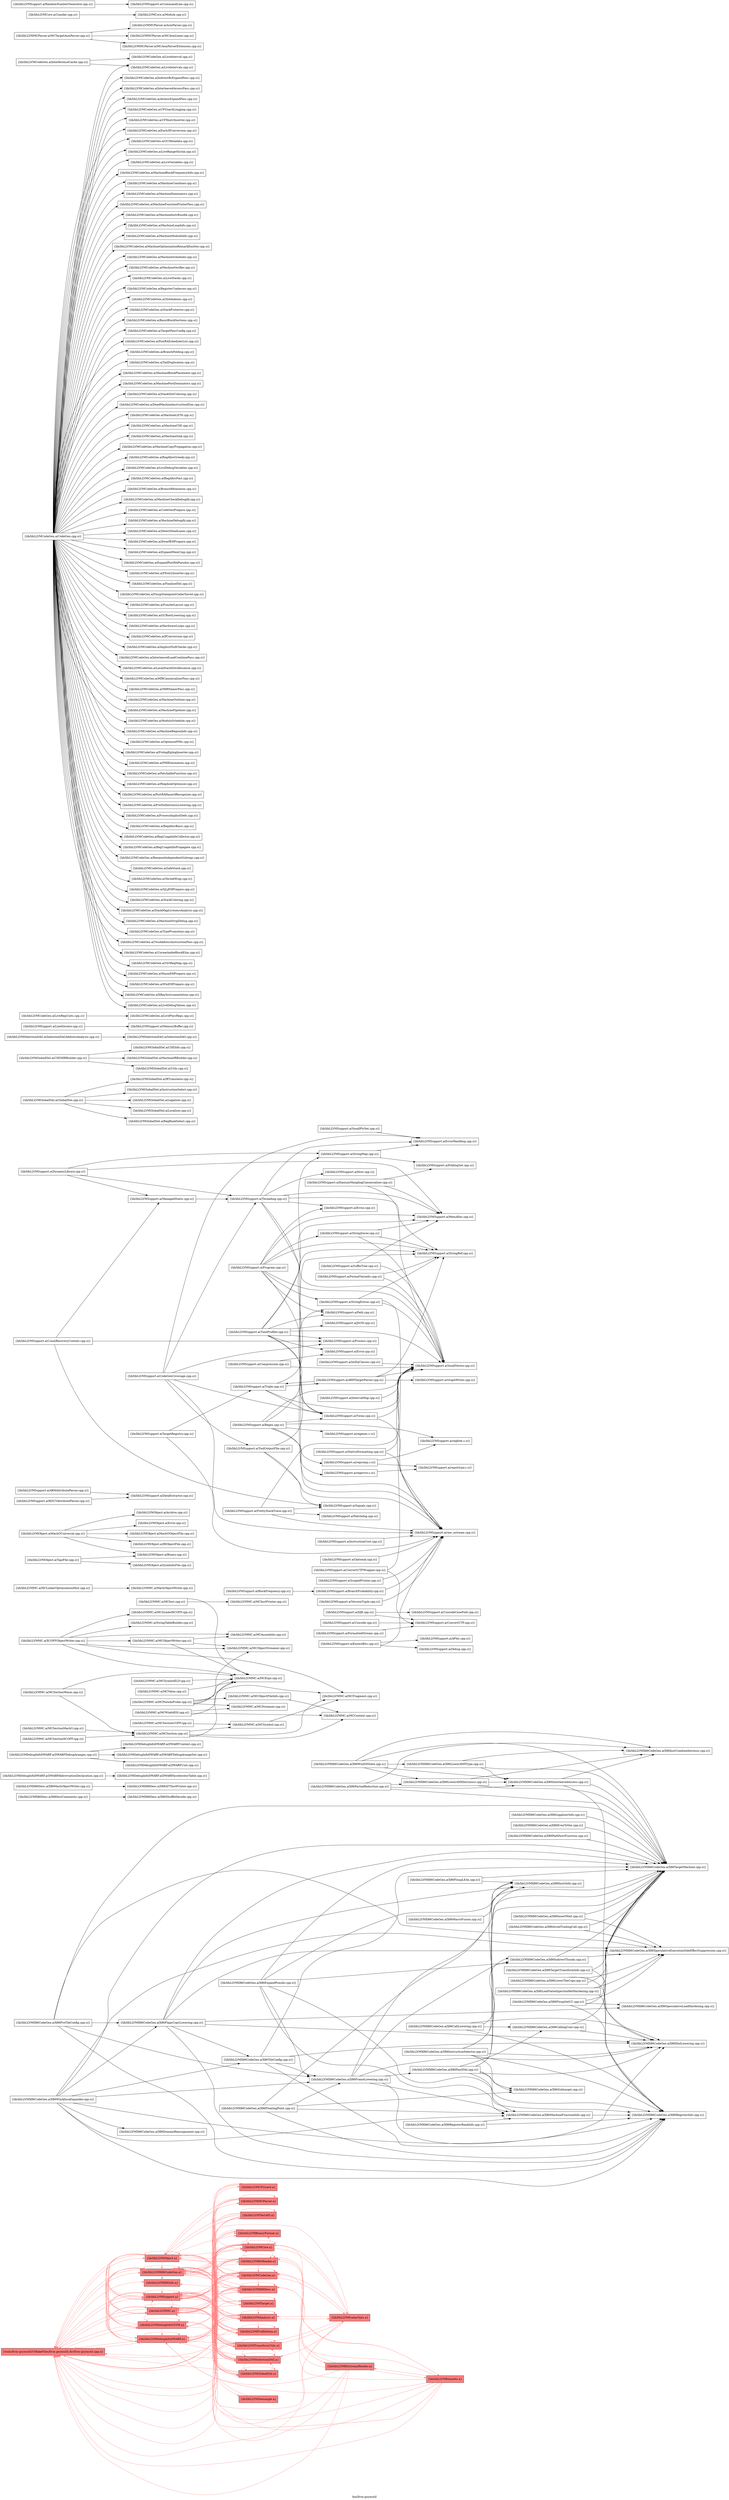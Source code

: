 digraph "bin/llvm-gsymutil" {
	label="bin/llvm-gsymutil";
	rankdir="LR"
	{ rank=same; Node0x55b3346a8808;  }
	{ rank=same; Node0x55b3346b1318; Node0x55b3346b2ad8; Node0x55b3346b49c8; Node0x55b3346b5dc8; Node0x55b3346b4518; Node0x55b3346b4068; Node0x55b3346b3b18;  }
	{ rank=same; Node0x55b3346b7718; Node0x55b3346b5a58; Node0x55b3346b71c8; Node0x55b3346b6d18; Node0x55b3346a6dc8; Node0x55b3346a6468; Node0x55b3346ac2c8; Node0x55b3346b34d8; Node0x55b3346a5f68; Node0x55b3346a68c8; Node0x55b3346afec8; Node0x55b3346af568; Node0x55b3346ad2b8; Node0x55b3346a51a8; Node0x55b3346b0d78;  }

	Node0x55b3346a8808 [shape=record,shape=box,style=filled,fillcolor="1.000000 0.5 1",group=1,label="{tools/llvm-gsymutil/CMakeFiles/llvm-gsymutil.dir/llvm-gsymutil.cpp.o}"];
	Node0x55b3346a8808 -> Node0x55b3346b1318[color="1.000000 0.5 1"];
	Node0x55b3346a8808 -> Node0x55b3346b2ad8[color="1.000000 0.5 1"];
	Node0x55b3346a8808 -> Node0x55b3346b49c8[color="1.000000 0.5 1"];
	Node0x55b3346a8808 -> Node0x55b3346b5dc8[color="1.000000 0.5 1"];
	Node0x55b3346a8808 -> Node0x55b3346b4518[color="1.000000 0.5 1"];
	Node0x55b3346a8808 -> Node0x55b3346b4068[color="1.000000 0.5 1"];
	Node0x55b3346a8808 -> Node0x55b3346b3b18[color="1.000000 0.5 1"];
	Node0x55b3346b1318 [shape=record,shape=box,style=filled,fillcolor="1.000000 0.5 1",group=1,label="{lib/libLLVMX86CodeGen.a}"];
	Node0x55b3346b1318 -> Node0x55b3346a8808[color="1.000000 0.5 1"];
	Node0x55b3346b1318 -> Node0x55b3346b1318[color="1.000000 0.5 1"];
	Node0x55b3346b1318 -> Node0x55b3346b2ad8[color="1.000000 0.5 1"];
	Node0x55b3346b1318 -> Node0x55b3346b5dc8[color="1.000000 0.5 1"];
	Node0x55b3346b1318 -> Node0x55b3346b7718[color="1.000000 0.5 1"];
	Node0x55b3346b1318 -> Node0x55b3346b5a58[color="1.000000 0.5 1"];
	Node0x55b3346b1318 -> Node0x55b3346b71c8[color="1.000000 0.5 1"];
	Node0x55b3346b1318 -> Node0x55b3346b6d18[color="1.000000 0.5 1"];
	Node0x55b3346b1318 -> Node0x55b3346a6dc8[color="1.000000 0.5 1"];
	Node0x55b3346b1318 -> Node0x55b3346a6468[color="1.000000 0.5 1"];
	Node0x55b3346b1318 -> Node0x55b3346ac2c8[color="1.000000 0.5 1"];
	Node0x55b3346b1318 -> Node0x55b3346b4068[color="1.000000 0.5 1"];
	Node0x55b3346b1318 -> Node0x55b3346b34d8[color="1.000000 0.5 1"];
	Node0x55b3346b1318 -> Node0x55b3346a5f68[color="1.000000 0.5 1"];
	Node0x55b3346b1318 -> Node0x55b3346a68c8[color="1.000000 0.5 1"];
	Node0x55b3346b2ad8 [shape=record,shape=box,style=filled,fillcolor="1.000000 0.5 1",group=1,label="{lib/libLLVMX86Info.a}"];
	Node0x55b3346b2ad8 -> Node0x55b3346b5dc8[color="1.000000 0.5 1"];
	Node0x55b3346b49c8 [shape=record,shape=box,style=filled,fillcolor="1.000000 0.5 1",group=1,label="{lib/libLLVMDebugInfoDWARF.a}"];
	Node0x55b3346b49c8 -> Node0x55b3346a8808[color="1.000000 0.5 1"];
	Node0x55b3346b49c8 -> Node0x55b3346b34d8[color="1.000000 0.5 1"];
	Node0x55b3346b49c8 -> Node0x55b3346b49c8[color="1.000000 0.5 1"];
	Node0x55b3346b49c8 -> Node0x55b3346b5dc8[color="1.000000 0.5 1"];
	Node0x55b3346b49c8 -> Node0x55b3346b3b18[color="1.000000 0.5 1"];
	Node0x55b3346b49c8 -> Node0x55b3346afec8[color="1.000000 0.5 1"];
	Node0x55b3346b49c8 -> Node0x55b3346b4068[color="1.000000 0.5 1"];
	Node0x55b3346b49c8 -> Node0x55b3346b1318[color="1.000000 0.5 1"];
	Node0x55b3346b5dc8 [shape=record,shape=box,style=filled,fillcolor="1.000000 0.5 1",group=1,label="{lib/libLLVMSupport.a}"];
	Node0x55b3346b5dc8 -> Node0x55b3346a8808[color="1.000000 0.5 1"];
	Node0x55b3346b5dc8 -> Node0x55b3346b1318[color="1.000000 0.5 1"];
	Node0x55b3346b5dc8 -> Node0x55b3346b3b18[color="1.000000 0.5 1"];
	Node0x55b3346b5dc8 -> Node0x55b3346b5dc8[color="1.000000 0.5 1"];
	Node0x55b3346b5dc8 -> Node0x55b3346b49c8[color="1.000000 0.5 1"];
	Node0x55b3346b5dc8 -> Node0x55b3346b4518[color="1.000000 0.5 1"];
	Node0x55b3346b5dc8 -> Node0x55b3346b4068[color="1.000000 0.5 1"];
	Node0x55b3346b5dc8 -> Node0x55b3346b34d8[color="1.000000 0.5 1"];
	Node0x55b3346b5dc8 -> Node0x55b3346b7718[color="1.000000 0.5 1"];
	Node0x55b3346b5dc8 -> Node0x55b3346a68c8[color="1.000000 0.5 1"];
	Node0x55b3346b5dc8 -> Node0x55b3346af568[color="1.000000 0.5 1"];
	Node0x55b3346b5dc8 -> Node0x55b3346a5f68[color="1.000000 0.5 1"];
	Node0x55b3346b4518 [shape=record,shape=box,style=filled,fillcolor="1.000000 0.5 1",group=1,label="{lib/libLLVMDebugInfoGSYM.a}"];
	Node0x55b3346b4518 -> Node0x55b3346a8808[color="1.000000 0.5 1"];
	Node0x55b3346b4518 -> Node0x55b3346b34d8[color="1.000000 0.5 1"];
	Node0x55b3346b4518 -> Node0x55b3346b49c8[color="1.000000 0.5 1"];
	Node0x55b3346b4518 -> Node0x55b3346b4518[color="1.000000 0.5 1"];
	Node0x55b3346b4518 -> Node0x55b3346b5dc8[color="1.000000 0.5 1"];
	Node0x55b3346b4518 -> Node0x55b3346b1318[color="1.000000 0.5 1"];
	Node0x55b3346b4518 -> Node0x55b3346b4068[color="1.000000 0.5 1"];
	Node0x55b3346b4518 -> Node0x55b3346b3b18[color="1.000000 0.5 1"];
	Node0x55b3346b4068 [shape=record,shape=box,style=filled,fillcolor="1.000000 0.5 1",group=1,label="{lib/libLLVMMC.a}"];
	Node0x55b3346b4068 -> Node0x55b3346b34d8[color="1.000000 0.5 1"];
	Node0x55b3346b4068 -> Node0x55b3346b4068[color="1.000000 0.5 1"];
	Node0x55b3346b4068 -> Node0x55b3346b5dc8[color="1.000000 0.5 1"];
	Node0x55b3346b4068 -> Node0x55b3346a8808[color="1.000000 0.5 1"];
	Node0x55b3346b4068 -> Node0x55b3346b4518[color="1.000000 0.5 1"];
	Node0x55b3346b4068 -> Node0x55b3346b1318[color="1.000000 0.5 1"];
	Node0x55b3346b4068 -> Node0x55b3346b49c8[color="1.000000 0.5 1"];
	Node0x55b3346b4068 -> Node0x55b3346afec8[color="1.000000 0.5 1"];
	Node0x55b3346b4068 -> Node0x55b3346b7718[color="1.000000 0.5 1"];
	Node0x55b3346b3b18 [shape=record,shape=box,style=filled,fillcolor="1.000000 0.5 1",group=1,label="{lib/libLLVMObject.a}"];
	Node0x55b3346b3b18 -> Node0x55b3346a8808[color="1.000000 0.5 1"];
	Node0x55b3346b3b18 -> Node0x55b3346b3b18[color="1.000000 0.5 1"];
	Node0x55b3346b3b18 -> Node0x55b3346b5dc8[color="1.000000 0.5 1"];
	Node0x55b3346b3b18 -> Node0x55b3346afec8[color="1.000000 0.5 1"];
	Node0x55b3346b3b18 -> Node0x55b3346b49c8[color="1.000000 0.5 1"];
	Node0x55b3346b3b18 -> Node0x55b3346b34d8[color="1.000000 0.5 1"];
	Node0x55b3346b3b18 -> Node0x55b3346b4068[color="1.000000 0.5 1"];
	Node0x55b3346b3b18 -> Node0x55b3346ad2b8[color="1.000000 0.5 1"];
	Node0x55b3346b3b18 -> Node0x55b3346ac2c8[color="1.000000 0.5 1"];
	Node0x55b3346b3b18 -> Node0x55b3346b1318[color="1.000000 0.5 1"];
	Node0x55b3346b3b18 -> Node0x55b3346a51a8[color="1.000000 0.5 1"];
	Node0x55b3346b3b18 -> Node0x55b3346b4518[color="1.000000 0.5 1"];
	Node0x55b3346b3b18 -> Node0x55b3346b0d78[color="1.000000 0.5 1"];
	Node0x55b3346b7718 [shape=record,shape=box,style=filled,fillcolor="1.000000 0.5 1",group=1,label="{lib/libLLVMCodeGen.a}"];
	Node0x55b3346b7718 -> Node0x55b3346b1318[color="1.000000 0.5 1"];
	Node0x55b3346b7718 -> Node0x55b3346b5dc8[color="1.000000 0.5 1"];
	Node0x55b3346b7718 -> Node0x55b3346b6d18[color="1.000000 0.5 1"];
	Node0x55b3346b7718 -> Node0x55b3346ac2c8[color="1.000000 0.5 1"];
	Node0x55b3346b7718 -> Node0x55b3346b7718[color="1.000000 0.5 1"];
	Node0x55b3346b7718 -> Node0x55b3346a6dc8[color="1.000000 0.5 1"];
	Node0x55b3346b7718 -> Node0x55b3346a8808[color="1.000000 0.5 1"];
	Node0x55b3346b7718 -> Node0x55b3346b4068[color="1.000000 0.5 1"];
	Node0x55b3346b7718 -> Node0x55b3346b49c8[color="1.000000 0.5 1"];
	Node0x55b3346b7718 -> Node0x55b3346b71c8[color="1.000000 0.5 1"];
	Node0x55b3346b7718 -> Node0x55b3346a68c8[color="1.000000 0.5 1"];
	Node0x55b3346b7718 -> Node0x55b3346b34d8[color="1.000000 0.5 1"];
	Node0x55b3346b7718 -> Node0x55b3346b5a58[color="1.000000 0.5 1"];
	Node0x55b3346b7718 -> Node0x55b3346b4518[color="1.000000 0.5 1"];
	Node0x55b3346b7718 -> Node0x55b3346b3b18[color="1.000000 0.5 1"];
	Node0x55b3346b7718 -> Node0x55b3346a5f68[color="1.000000 0.5 1"];
	Node0x55b3346b7718 -> Node0x55b3346b67c8[color="1.000000 0.5 1"];
	Node0x55b3346b5a58 [shape=record,shape=box,style=filled,fillcolor="1.000000 0.5 1",group=1,label="{lib/libLLVMTarget.a}"];
	Node0x55b3346b5a58 -> Node0x55b3346b1318[color="1.000000 0.5 1"];
	Node0x55b3346b5a58 -> Node0x55b3346b4068[color="1.000000 0.5 1"];
	Node0x55b3346b5a58 -> Node0x55b3346b5dc8[color="1.000000 0.5 1"];
	Node0x55b3346b5a58 -> Node0x55b3346b5a58[color="1.000000 0.5 1"];
	Node0x55b3346b5a58 -> Node0x55b3346ac2c8[color="1.000000 0.5 1"];
	Node0x55b3346b5a58 -> Node0x55b3346a6dc8[color="1.000000 0.5 1"];
	Node0x55b3346b71c8 [shape=record,shape=box,style=filled,fillcolor="1.000000 0.5 1",group=1,label="{lib/libLLVMGlobalISel.a}"];
	Node0x55b3346b71c8 -> Node0x55b3346b1318[color="1.000000 0.5 1"];
	Node0x55b3346b71c8 -> Node0x55b3346b5dc8[color="1.000000 0.5 1"];
	Node0x55b3346b71c8 -> Node0x55b3346b7718[color="1.000000 0.5 1"];
	Node0x55b3346b71c8 -> Node0x55b3346ac2c8[color="1.000000 0.5 1"];
	Node0x55b3346b71c8 -> Node0x55b3346b71c8[color="1.000000 0.5 1"];
	Node0x55b3346b71c8 -> Node0x55b3346a8808[color="1.000000 0.5 1"];
	Node0x55b3346b71c8 -> Node0x55b3346b4068[color="1.000000 0.5 1"];
	Node0x55b3346b71c8 -> Node0x55b3346b5a58[color="1.000000 0.5 1"];
	Node0x55b3346b71c8 -> Node0x55b3346b6d18[color="1.000000 0.5 1"];
	Node0x55b3346b71c8 -> Node0x55b3346a6dc8[color="1.000000 0.5 1"];
	Node0x55b3346b71c8 -> Node0x55b3346a68c8[color="1.000000 0.5 1"];
	Node0x55b3346b6d18 [shape=record,shape=box,style=filled,fillcolor="1.000000 0.5 1",group=1,label="{lib/libLLVMSelectionDAG.a}"];
	Node0x55b3346b6d18 -> Node0x55b3346a8808[color="1.000000 0.5 1"];
	Node0x55b3346b6d18 -> Node0x55b3346b1318[color="1.000000 0.5 1"];
	Node0x55b3346b6d18 -> Node0x55b3346b5dc8[color="1.000000 0.5 1"];
	Node0x55b3346b6d18 -> Node0x55b3346b71c8[color="1.000000 0.5 1"];
	Node0x55b3346b6d18 -> Node0x55b3346b6d18[color="1.000000 0.5 1"];
	Node0x55b3346b6d18 -> Node0x55b3346b7718[color="1.000000 0.5 1"];
	Node0x55b3346b6d18 -> Node0x55b3346a6dc8[color="1.000000 0.5 1"];
	Node0x55b3346b6d18 -> Node0x55b3346ac2c8[color="1.000000 0.5 1"];
	Node0x55b3346b6d18 -> Node0x55b3346b4068[color="1.000000 0.5 1"];
	Node0x55b3346b6d18 -> Node0x55b3346b49c8[color="1.000000 0.5 1"];
	Node0x55b3346b6d18 -> Node0x55b3346b5a58[color="1.000000 0.5 1"];
	Node0x55b3346b6d18 -> Node0x55b3346a68c8[color="1.000000 0.5 1"];
	Node0x55b3346b6d18 -> Node0x55b3346b4518[color="1.000000 0.5 1"];
	Node0x55b3346b6d18 -> Node0x55b3346b3b18[color="1.000000 0.5 1"];
	Node0x55b3346a6dc8 [shape=record,shape=box,style=filled,fillcolor="1.000000 0.5 1",group=1,label="{lib/libLLVMAnalysis.a}"];
	Node0x55b3346a6dc8 -> Node0x55b3346a8808[color="1.000000 0.5 1"];
	Node0x55b3346a6dc8 -> Node0x55b3346b1318[color="1.000000 0.5 1"];
	Node0x55b3346a6dc8 -> Node0x55b3346b5dc8[color="1.000000 0.5 1"];
	Node0x55b3346a6dc8 -> Node0x55b3346ac2c8[color="1.000000 0.5 1"];
	Node0x55b3346a6dc8 -> Node0x55b3346a6dc8[color="1.000000 0.5 1"];
	Node0x55b3346a6dc8 -> Node0x55b3346a68c8[color="1.000000 0.5 1"];
	Node0x55b3346a6dc8 -> Node0x55b3346b7718[color="1.000000 0.5 1"];
	Node0x55b3346a6dc8 -> Node0x55b3346b6d18[color="1.000000 0.5 1"];
	Node0x55b3346a6dc8 -> Node0x55b3346b71c8[color="1.000000 0.5 1"];
	Node0x55b3346a6dc8 -> Node0x55b3346b67c8[color="1.000000 0.5 1"];
	Node0x55b3346a6dc8 -> Node0x55b3346b49c8[color="1.000000 0.5 1"];
	Node0x55b3346a6dc8 -> Node0x55b3346b4068[color="1.000000 0.5 1"];
	Node0x55b3346a6dc8 -> Node0x55b3346a5f68[color="1.000000 0.5 1"];
	Node0x55b3346a6dc8 -> Node0x55b3346b3b18[color="1.000000 0.5 1"];
	Node0x55b3346a6468 [shape=record,shape=box,style=filled,fillcolor="1.000000 0.5 1",group=1,label="{lib/libLLVMCFGuard.a}"];
	Node0x55b3346a6468 -> Node0x55b3346b1318[color="1.000000 0.5 1"];
	Node0x55b3346a6468 -> Node0x55b3346b5dc8[color="1.000000 0.5 1"];
	Node0x55b3346a6468 -> Node0x55b3346a68c8[color="1.000000 0.5 1"];
	Node0x55b3346a6468 -> Node0x55b3346ac2c8[color="1.000000 0.5 1"];
	Node0x55b3346ac2c8 [shape=record,shape=box,style=filled,fillcolor="1.000000 0.5 1",group=1,label="{lib/libLLVMCore.a}"];
	Node0x55b3346ac2c8 -> Node0x55b3346b5dc8[color="1.000000 0.5 1"];
	Node0x55b3346ac2c8 -> Node0x55b3346ac2c8[color="1.000000 0.5 1"];
	Node0x55b3346ac2c8 -> Node0x55b3346a8808[color="1.000000 0.5 1"];
	Node0x55b3346ac2c8 -> Node0x55b3346b1318[color="1.000000 0.5 1"];
	Node0x55b3346ac2c8 -> Node0x55b3346b49c8[color="1.000000 0.5 1"];
	Node0x55b3346ac2c8 -> Node0x55b3346b6d18[color="1.000000 0.5 1"];
	Node0x55b3346ac2c8 -> Node0x55b3346b7718[color="1.000000 0.5 1"];
	Node0x55b3346ac2c8 -> Node0x55b3346a6dc8[color="1.000000 0.5 1"];
	Node0x55b3346ac2c8 -> Node0x55b3346afec8[color="1.000000 0.5 1"];
	Node0x55b3346ac2c8 -> Node0x55b3346b34d8[color="1.000000 0.5 1"];
	Node0x55b3346ac2c8 -> Node0x55b3346a68c8[color="1.000000 0.5 1"];
	Node0x55b3346ac2c8 -> Node0x55b3346b4068[color="1.000000 0.5 1"];
	Node0x55b3346ac2c8 -> Node0x55b3346ac7c8[color="1.000000 0.5 1"];
	Node0x55b3346ac2c8 -> Node0x55b3346ad2b8[color="1.000000 0.5 1"];
	Node0x55b3346ac2c8 -> Node0x55b3346b67c8[color="1.000000 0.5 1"];
	Node0x55b3346ab0a8 [shape=record,shape=box,group=0,label="{lib/libLLVMX86CodeGen.a(X86IndirectThunks.cpp.o)}"];
	Node0x55b3346ab0a8 -> Node0x55b3346a9ed8;
	Node0x55b3346ab0a8 -> Node0x55b3346ac228;
	Node0x55b3346a9ed8 [shape=record,shape=box,group=0,label="{lib/libLLVMX86CodeGen.a(X86TargetMachine.cpp.o)}"];
	Node0x55b3346ac228 [shape=record,shape=box,group=0,label="{lib/libLLVMX86CodeGen.a(X86SpeculativeExecutionSideEffectSuppression.cpp.o)}"];
	Node0x55b3346ad128 [shape=record,shape=box,group=0,label="{lib/libLLVMX86CodeGen.a(X86LoadValueInjectionRetHardening.cpp.o)}"];
	Node0x55b3346ad128 -> Node0x55b3346a9ed8;
	Node0x55b3346ad128 -> Node0x55b3346ac228;
	Node0x55b3346ad128 -> Node0x55b3346b2038;
	Node0x55b3346b2038 [shape=record,shape=box,group=0,label="{lib/libLLVMX86CodeGen.a(X86RegisterInfo.cpp.o)}"];
	Node0x55b3346b34d8 [shape=record,shape=box,style=filled,fillcolor="1.000000 0.5 1",group=1,label="{lib/libLLVMX86Desc.a}"];
	Node0x55b3346b34d8 -> Node0x55b3346b5dc8[color="1.000000 0.5 1"];
	Node0x55b3346b34d8 -> Node0x55b3346b1318[color="1.000000 0.5 1"];
	Node0x55b3346b34d8 -> Node0x55b3346b2ad8[color="1.000000 0.5 1"];
	Node0x55b3346b34d8 -> Node0x55b3346b4068[color="1.000000 0.5 1"];
	Node0x55b3346b34d8 -> Node0x55b3346a8808[color="1.000000 0.5 1"];
	Node0x55b3346b34d8 -> Node0x55b3346b34d8[color="1.000000 0.5 1"];
	Node0x55b3346b1958 [shape=record,shape=box,group=0,label="{lib/libLLVMX86CodeGen.a(X86MachineFunctionInfo.cpp.o)}"];
	Node0x55b3346b1958 -> Node0x55b3346b2038;
	Node0x55b3346ac9a8 [shape=record,shape=box,group=0,label="{lib/libLLVMX86CodeGen.a(X86FastISel.cpp.o)}"];
	Node0x55b3346ac9a8 -> Node0x55b3346a9ed8;
	Node0x55b3346ac9a8 -> Node0x55b3346ad9e8;
	Node0x55b3346ac9a8 -> Node0x55b3346b2038;
	Node0x55b3346ac9a8 -> Node0x55b3346b1958;
	Node0x55b3346ac9a8 -> Node0x55b3346ac278;
	Node0x55b3346ac9a8 -> Node0x55b3346ad178;
	Node0x55b3346ac9a8 -> Node0x55b3346ad8a8;
	Node0x55b3346ad9e8 [shape=record,shape=box,group=0,label="{lib/libLLVMX86CodeGen.a(X86CallingConv.cpp.o)}"];
	Node0x55b3346ad9e8 -> Node0x55b3346a9ed8;
	Node0x55b3346ad9e8 -> Node0x55b3346ac278;
	Node0x55b3346ac278 [shape=record,shape=box,group=0,label="{lib/libLLVMX86CodeGen.a(X86ISelLowering.cpp.o)}"];
	Node0x55b3346ad178 [shape=record,shape=box,group=0,label="{lib/libLLVMX86CodeGen.a(X86Subtarget.cpp.o)}"];
	Node0x55b3346ad8a8 [shape=record,shape=box,group=0,label="{lib/libLLVMX86CodeGen.a(X86InstrInfo.cpp.o)}"];
	Node0x55b3346ae578 [shape=record,shape=box,group=0,label="{lib/libLLVMX86CodeGen.a(X86FrameLowering.cpp.o)}"];
	Node0x55b3346ae578 -> Node0x55b3346ab0a8;
	Node0x55b3346ae578 -> Node0x55b3346b2038;
	Node0x55b3346ae578 -> Node0x55b3346b1958;
	Node0x55b3346ae578 -> Node0x55b3346ac278;
	Node0x55b3346ae578 -> Node0x55b3346ac9a8;
	Node0x55b3346ae578 -> Node0x55b3346ad8a8;
	Node0x55b3346aad88 [shape=record,shape=box,group=0,label="{lib/libLLVMX86CodeGen.a(X86CallLowering.cpp.o)}"];
	Node0x55b3346aad88 -> Node0x55b3346ab0a8;
	Node0x55b3346aad88 -> Node0x55b3346ad9e8;
	Node0x55b3346aad88 -> Node0x55b3346b2038;
	Node0x55b3346aad88 -> Node0x55b3346ac278;
	Node0x55b3346ae168 [shape=record,shape=box,group=0,label="{lib/libLLVMX86CodeGen.a(X86LegalizerInfo.cpp.o)}"];
	Node0x55b3346ae168 -> Node0x55b3346a9ed8;
	Node0x55b3346acae8 [shape=record,shape=box,group=0,label="{lib/libLLVMX86CodeGen.a(X86RegisterBankInfo.cpp.o)}"];
	Node0x55b3346acae8 -> Node0x55b3346b2038;
	Node0x55b3346acae8 -> Node0x55b3346b1958;
	Node0x55b3346ad268 [shape=record,shape=box,group=0,label="{lib/libLLVMX86CodeGen.a(X86InstructionSelector.cpp.o)}"];
	Node0x55b3346ad268 -> Node0x55b3346a9ed8;
	Node0x55b3346ad268 -> Node0x55b3346b2038;
	Node0x55b3346ad268 -> Node0x55b3346ac278;
	Node0x55b3346ad268 -> Node0x55b3346ad178;
	Node0x55b3346ad268 -> Node0x55b3346ad8a8;
	Node0x55b3346acdb8 [shape=record,shape=box,group=0,label="{lib/libLLVMX86CodeGen.a(X86MacroFusion.cpp.o)}"];
	Node0x55b3346acdb8 -> Node0x55b3346ad8a8;
	Node0x55b3346ab698 [shape=record,shape=box,group=0,label="{lib/libLLVMX86CodeGen.a(X86InterleavedAccess.cpp.o)}"];
	Node0x55b3346ab698 -> Node0x55b3346a9ed8;
	Node0x55b3346ab698 -> Node0x55b3346aa1a8;
	Node0x55b3346ab698 -> Node0x55b3346ac278;
	Node0x55b3346aa1a8 [shape=record,shape=box,group=0,label="{lib/libLLVMX86CodeGen.a(X86InstCombineIntrinsic.cpp.o)}"];
	Node0x55b3346abd78 [shape=record,shape=box,group=0,label="{lib/libLLVMX86CodeGen.a(X86AvoidTrailingCall.cpp.o)}"];
	Node0x55b3346abd78 -> Node0x55b3346a9ed8;
	Node0x55b3346abd78 -> Node0x55b3346ac228;
	Node0x55b3346abb48 [shape=record,shape=box,group=0,label="{lib/libLLVMX86CodeGen.a(X86ExpandPseudo.cpp.o)}"];
	Node0x55b3346abb48 -> Node0x55b3346a9ed8;
	Node0x55b3346abb48 -> Node0x55b3346ab0a8;
	Node0x55b3346abb48 -> Node0x55b3346b2038;
	Node0x55b3346abb48 -> Node0x55b3346b1958;
	Node0x55b3346abb48 -> Node0x55b3346ad8a8;
	Node0x55b3346abb48 -> Node0x55b3346ae578;
	Node0x55b3346a9c08 [shape=record,shape=box,group=0,label="{lib/libLLVMX86CodeGen.a(X86LowerTileCopy.cpp.o)}"];
	Node0x55b3346a9c08 -> Node0x55b3346a9ed8;
	Node0x55b3346a9c08 -> Node0x55b3346ac228;
	Node0x55b3346a9c08 -> Node0x55b3346b2038;
	Node0x55b3346aadd8 [shape=record,shape=box,group=0,label="{lib/libLLVMX86CodeGen.a(X86FloatingPoint.cpp.o)}"];
	Node0x55b3346aadd8 -> Node0x55b3346a9ed8;
	Node0x55b3346aadd8 -> Node0x55b3346b2038;
	Node0x55b3346aadd8 -> Node0x55b3346b1958;
	Node0x55b3346aadd8 -> Node0x55b3346ad178;
	Node0x55b3346aadd8 -> Node0x55b3346ae578;
	Node0x55b3346ae2a8 [shape=record,shape=box,group=0,label="{lib/libLLVMX86CodeGen.a(X86TileConfig.cpp.o)}"];
	Node0x55b3346ae2a8 -> Node0x55b3346a9ed8;
	Node0x55b3346ae2a8 -> Node0x55b3346b2038;
	Node0x55b3346ae2a8 -> Node0x55b3346ac278;
	Node0x55b3346ae2a8 -> Node0x55b3346ae578;
	Node0x55b3346ad8f8 [shape=record,shape=box,group=0,label="{lib/libLLVMX86CodeGen.a(X86FlagsCopyLowering.cpp.o)}"];
	Node0x55b3346ad8f8 -> Node0x55b3346a9ed8;
	Node0x55b3346ad8f8 -> Node0x55b3346ac228;
	Node0x55b3346ad8f8 -> Node0x55b3346b2038;
	Node0x55b3346ad8f8 -> Node0x55b3346ac278;
	Node0x55b3346ad8f8 -> Node0x55b3346ad8a8;
	Node0x55b3346ad8f8 -> Node0x55b3346ae2a8;
	Node0x55b3346ad8f8 -> Node0x55b3346ae028;
	Node0x55b3346ae028 [shape=record,shape=box,group=0,label="{lib/libLLVMX86CodeGen.a(X86SpeculativeLoadHardening.cpp.o)}"];
	Node0x55b3346a58d8 [shape=record,shape=box,group=0,label="{lib/libLLVMX86CodeGen.a(X86FixupSetCC.cpp.o)}"];
	Node0x55b3346a58d8 -> Node0x55b3346a9ed8;
	Node0x55b3346a58d8 -> Node0x55b3346ac228;
	Node0x55b3346a58d8 -> Node0x55b3346b2038;
	Node0x55b3346a58d8 -> Node0x55b3346ae028;
	Node0x55b3346a6148 [shape=record,shape=box,group=0,label="{lib/libLLVMX86CodeGen.a(X86PreTileConfig.cpp.o)}"];
	Node0x55b3346a6148 -> Node0x55b3346a9ed8;
	Node0x55b3346a6148 -> Node0x55b3346ac228;
	Node0x55b3346a6148 -> Node0x55b3346b2038;
	Node0x55b3346a6148 -> Node0x55b3346ae578;
	Node0x55b3346a6148 -> Node0x55b3346ad8f8;
	Node0x55b3346a7f48 [shape=record,shape=box,group=0,label="{lib/libLLVMX86CodeGen.a(X86EvexToVex.cpp.o)}"];
	Node0x55b3346a7f48 -> Node0x55b3346a9ed8;
	Node0x55b3346a5f68 [shape=record,shape=box,style=filled,fillcolor="1.000000 0.5 1",group=1,label="{lib/libLLVMProfileData.a}"];
	Node0x55b3346a5f68 -> Node0x55b3346a8808[color="1.000000 0.5 1"];
	Node0x55b3346a5f68 -> Node0x55b3346b5dc8[color="1.000000 0.5 1"];
	Node0x55b3346a5f68 -> Node0x55b3346b4518[color="1.000000 0.5 1"];
	Node0x55b3346a5f68 -> Node0x55b3346b4068[color="1.000000 0.5 1"];
	Node0x55b3346a5f68 -> Node0x55b3346ac2c8[color="1.000000 0.5 1"];
	Node0x55b3346a5f68 -> Node0x55b3346b7718[color="1.000000 0.5 1"];
	Node0x55b3346a5f68 -> Node0x55b3346b49c8[color="1.000000 0.5 1"];
	Node0x55b3346a5f68 -> Node0x55b3346a5f68[color="1.000000 0.5 1"];
	Node0x55b3346a5f68 -> Node0x55b3346b1318[color="1.000000 0.5 1"];
	Node0x55b3346a5f18 [shape=record,shape=box,group=0,label="{lib/libLLVMX86CodeGen.a(X86PadShortFunction.cpp.o)}"];
	Node0x55b3346a5f18 -> Node0x55b3346a9ed8;
	Node0x55b3346a5bf8 [shape=record,shape=box,group=0,label="{lib/libLLVMX86CodeGen.a(X86FixupLEAs.cpp.o)}"];
	Node0x55b3346a5bf8 -> Node0x55b3346a9ed8;
	Node0x55b3346a5bf8 -> Node0x55b3346ad8a8;
	Node0x55b3346a5018 [shape=record,shape=box,group=0,label="{lib/libLLVMX86CodeGen.a(X86LowerAMXIntrinsics.cpp.o)}"];
	Node0x55b3346a5018 -> Node0x55b3346a9ed8;
	Node0x55b3346a5018 -> Node0x55b3346aa1a8;
	Node0x55b3346a5018 -> Node0x55b3346ab698;
	Node0x55b3346a68c8 [shape=record,shape=box,style=filled,fillcolor="1.000000 0.5 1",group=1,label="{lib/libLLVMTransformUtils.a}"];
	Node0x55b3346a68c8 -> Node0x55b3346b1318[color="1.000000 0.5 1"];
	Node0x55b3346a68c8 -> Node0x55b3346b5dc8[color="1.000000 0.5 1"];
	Node0x55b3346a68c8 -> Node0x55b3346a68c8[color="1.000000 0.5 1"];
	Node0x55b3346a68c8 -> Node0x55b3346b7718[color="1.000000 0.5 1"];
	Node0x55b3346a68c8 -> Node0x55b3346ac2c8[color="1.000000 0.5 1"];
	Node0x55b3346a68c8 -> Node0x55b3346a6dc8[color="1.000000 0.5 1"];
	Node0x55b3346a68c8 -> Node0x55b3346b67c8[color="1.000000 0.5 1"];
	Node0x55b3346a68c8 -> Node0x55b3346a8808[color="1.000000 0.5 1"];
	Node0x55b3346a68c8 -> Node0x55b3346b4068[color="1.000000 0.5 1"];
	Node0x55b3346a68c8 -> Node0x55b3346b49c8[color="1.000000 0.5 1"];
	Node0x55b3346a68c8 -> Node0x55b3346b6d18[color="1.000000 0.5 1"];
	Node0x55b3346a68c8 -> Node0x55b3346b71c8[color="1.000000 0.5 1"];
	Node0x55b3346a68c8 -> Node0x55b3346b3b18[color="1.000000 0.5 1"];
	Node0x55b3346a4de8 [shape=record,shape=box,group=0,label="{lib/libLLVMX86CodeGen.a(X86LowerAMXType.cpp.o)}"];
	Node0x55b3346a4de8 -> Node0x55b3346a9ed8;
	Node0x55b3346a4de8 -> Node0x55b3346aa1a8;
	Node0x55b3346a4de8 -> Node0x55b3346ab698;
	Node0x55b3346adc68 [shape=record,shape=box,group=0,label="{lib/libLLVMX86CodeGen.a(X86PartialReduction.cpp.o)}"];
	Node0x55b3346adc68 -> Node0x55b3346a9ed8;
	Node0x55b3346adc68 -> Node0x55b3346aa1a8;
	Node0x55b3346adc68 -> Node0x55b3346a5018;
	Node0x55b3346adc68 -> Node0x55b3346ab698;
	Node0x55b3346acea8 [shape=record,shape=box,group=0,label="{lib/libLLVMX86CodeGen.a(X86TargetTransformInfo.cpp.o)}"];
	Node0x55b3346acea8 -> Node0x55b3346a9ed8;
	Node0x55b3346acea8 -> Node0x55b3346ac278;
	Node0x55b3346ac8b8 [shape=record,shape=box,group=0,label="{lib/libLLVMX86CodeGen.a(X86WinAllocaExpander.cpp.o)}"];
	Node0x55b3346ac8b8 -> Node0x55b3346a9ed8;
	Node0x55b3346ac8b8 -> Node0x55b3346ac228;
	Node0x55b3346ac8b8 -> Node0x55b3346ae3e8;
	Node0x55b3346ac8b8 -> Node0x55b3346b2038;
	Node0x55b3346ac8b8 -> Node0x55b3346b1958;
	Node0x55b3346ac8b8 -> Node0x55b3346ac278;
	Node0x55b3346ac8b8 -> Node0x55b3346ae578;
	Node0x55b3346ac8b8 -> Node0x55b3346ae2a8;
	Node0x55b3346ac8b8 -> Node0x55b3346ad8f8;
	Node0x55b3346ae3e8 [shape=record,shape=box,group=0,label="{lib/libLLVMX86CodeGen.a(X86DomainReassignment.cpp.o)}"];
	Node0x55b3346ae4d8 [shape=record,shape=box,group=0,label="{lib/libLLVMX86CodeGen.a(X86WinEHState.cpp.o)}"];
	Node0x55b3346ae4d8 -> Node0x55b3346a9ed8;
	Node0x55b3346ae4d8 -> Node0x55b3346aa1a8;
	Node0x55b3346ae4d8 -> Node0x55b3346a5018;
	Node0x55b3346ae4d8 -> Node0x55b3346a4de8;
	Node0x55b3346ae4d8 -> Node0x55b3346ab698;
	Node0x55b3346ad678 [shape=record,shape=box,group=0,label="{lib/libLLVMX86CodeGen.a(X86InsertWait.cpp.o)}"];
	Node0x55b3346ad678 -> Node0x55b3346a9ed8;
	Node0x55b3346ad678 -> Node0x55b3346ac228;
	Node0x55b3346abdc8 [shape=record,shape=box,group=0,label="{lib/libLLVMX86Desc.a(X86InstComments.cpp.o)}"];
	Node0x55b3346abdc8 -> Node0x55b3346ade48;
	Node0x55b3346ade48 [shape=record,shape=box,group=0,label="{lib/libLLVMX86Desc.a(X86ShuffleDecode.cpp.o)}"];
	Node0x55b3346a5ba8 [shape=record,shape=box,group=0,label="{lib/libLLVMX86Desc.a(X86MachObjectWriter.cpp.o)}"];
	Node0x55b3346a5ba8 -> Node0x55b3346ab198;
	Node0x55b3346ab198 [shape=record,shape=box,group=0,label="{lib/libLLVMX86Desc.a(X86ATTInstPrinter.cpp.o)}"];
	Node0x55b3346afec8 [shape=record,shape=box,style=filled,fillcolor="1.000000 0.5 1",group=1,label="{lib/libLLVMBinaryFormat.a}"];
	Node0x55b3346afec8 -> Node0x55b3346ac2c8[color="1.000000 0.5 1"];
	Node0x55b3346afec8 -> Node0x55b3346b49c8[color="1.000000 0.5 1"];
	Node0x55b3346afec8 -> Node0x55b3346b5dc8[color="1.000000 0.5 1"];
	Node0x55b3346afec8 -> Node0x55b3346a8808[color="1.000000 0.5 1"];
	Node0x55b3346aa018 [shape=record,shape=box,group=0,label="{lib/libLLVMDebugInfoDWARF.a(DWARFAbbreviationDeclaration.cpp.o)}"];
	Node0x55b3346aa018 -> Node0x55b3346b8488;
	Node0x55b3346b8488 [shape=record,shape=box,group=0,label="{lib/libLLVMDebugInfoDWARF.a(DWARFAcceleratorTable.cpp.o)}"];
	Node0x55b3346ab1e8 [shape=record,shape=box,group=0,label="{lib/libLLVMDebugInfoDWARF.a(DWARFDebugAranges.cpp.o)}"];
	Node0x55b3346ab1e8 -> Node0x55b3346b7d08;
	Node0x55b3346ab1e8 -> Node0x55b3346ab968;
	Node0x55b3346ab1e8 -> Node0x55b3346b0cd8;
	Node0x55b3346b7d08 [shape=record,shape=box,group=0,label="{lib/libLLVMDebugInfoDWARF.a(DWARFContext.cpp.o)}"];
	Node0x55b3346ab968 [shape=record,shape=box,group=0,label="{lib/libLLVMDebugInfoDWARF.a(DWARFDebugArangeSet.cpp.o)}"];
	Node0x55b3346b0cd8 [shape=record,shape=box,group=0,label="{lib/libLLVMDebugInfoDWARF.a(DWARFUnit.cpp.o)}"];
	Node0x55b3346aa068 [shape=record,shape=box,group=0,label="{lib/libLLVMMC.a(MCInst.cpp.o)}"];
	Node0x55b3346aa068 -> Node0x55b3346ab918;
	Node0x55b3346aa068 -> Node0x55b3346aa7e8;
	Node0x55b3346ab918 [shape=record,shape=box,group=0,label="{lib/libLLVMMC.a(MCExpr.cpp.o)}"];
	Node0x55b3346aa7e8 [shape=record,shape=box,group=0,label="{lib/libLLVMMC.a(MCInstPrinter.cpp.o)}"];
	Node0x55b3346a6198 [shape=record,shape=box,group=0,label="{lib/libLLVMMC.a(MCObjectWriter.cpp.o)}"];
	Node0x55b3346a6198 -> Node0x55b3346ae438;
	Node0x55b3346a6198 -> Node0x55b3346ab918;
	Node0x55b3346a6198 -> Node0x55b3346ae2f8;
	Node0x55b3346ae438 [shape=record,shape=box,group=0,label="{lib/libLLVMMC.a(MCAssembler.cpp.o)}"];
	Node0x55b3346ae2f8 [shape=record,shape=box,group=0,label="{lib/libLLVMMC.a(MCObjectStreamer.cpp.o)}"];
	Node0x55b3346a6e18 [shape=record,shape=box,group=0,label="{lib/libLLVMMC.a(MCPseudoProbe.cpp.o)}"];
	Node0x55b3346a6e18 -> Node0x55b3346ab918;
	Node0x55b3346a6e18 -> Node0x55b3346ac0e8;
	Node0x55b3346a6e18 -> Node0x55b3346ae2f8;
	Node0x55b3346a6e18 -> Node0x55b3346a7b88;
	Node0x55b3346a6e18 -> Node0x55b3346a8038;
	Node0x55b3346ac0e8 [shape=record,shape=box,group=0,label="{lib/libLLVMMC.a(MCFragment.cpp.o)}"];
	Node0x55b3346a7b88 [shape=record,shape=box,group=0,label="{lib/libLLVMMC.a(MCObjectFileInfo.cpp.o)}"];
	Node0x55b3346a7b88 -> Node0x55b3346b3078;
	Node0x55b3346a8038 [shape=record,shape=box,group=0,label="{lib/libLLVMMC.a(MCStreamer.cpp.o)}"];
	Node0x55b3346b3078 [shape=record,shape=box,group=0,label="{lib/libLLVMMC.a(MCContext.cpp.o)}"];
	Node0x55b3346a8df8 [shape=record,shape=box,group=0,label="{lib/libLLVMMC.a(MCSection.cpp.o)}"];
	Node0x55b3346a8df8 -> Node0x55b3346b3078;
	Node0x55b3346a8df8 -> Node0x55b3346ab918;
	Node0x55b3346a8df8 -> Node0x55b3346ac0e8;
	Node0x55b3346a8df8 -> Node0x55b3346a6ff8;
	Node0x55b3346a6ff8 [shape=record,shape=box,group=0,label="{lib/libLLVMMC.a(MCSymbol.cpp.o)}"];
	Node0x55b3346a6ff8 -> Node0x55b3346ac0e8;
	Node0x55b3346a8768 [shape=record,shape=box,group=0,label="{lib/libLLVMMC.a(MCSectionCOFF.cpp.o)}"];
	Node0x55b3346a8768 -> Node0x55b3346a6ff8;
	Node0x55b3346b47e8 [shape=record,shape=box,group=0,label="{lib/libLLVMMC.a(MCSectionMachO.cpp.o)}"];
	Node0x55b3346b47e8 -> Node0x55b3346a8df8;
	Node0x55b3346b3b68 [shape=record,shape=box,group=0,label="{lib/libLLVMMC.a(MCSectionWasm.cpp.o)}"];
	Node0x55b3346b3b68 -> Node0x55b3346ab918;
	Node0x55b3346b3b68 -> Node0x55b3346a8df8;
	Node0x55b3346b41f8 [shape=record,shape=box,group=0,label="{lib/libLLVMMC.a(MCSectionXCOFF.cpp.o)}"];
	Node0x55b3346b41f8 -> Node0x55b3346a8df8;
	Node0x55b3346a6918 [shape=record,shape=box,group=0,label="{lib/libLLVMMC.a(MCSymbolELF.cpp.o)}"];
	Node0x55b3346a6918 -> Node0x55b3346ab918;
	Node0x55b3346b80c8 [shape=record,shape=box,group=0,label="{lib/libLLVMMC.a(MCValue.cpp.o)}"];
	Node0x55b3346b80c8 -> Node0x55b3346ab918;
	Node0x55b3346b87f8 [shape=record,shape=box,group=0,label="{lib/libLLVMMC.a(MCWin64EH.cpp.o)}"];
	Node0x55b3346b87f8 -> Node0x55b3346b3078;
	Node0x55b3346b87f8 -> Node0x55b3346ab918;
	Node0x55b3346b87f8 -> Node0x55b3346a8038;
	Node0x55b3346aebb8 [shape=record,shape=box,group=0,label="{lib/libLLVMMC.a(MCLinkerOptimizationHint.cpp.o)}"];
	Node0x55b3346aebb8 -> Node0x55b3346b7628;
	Node0x55b3346b7628 [shape=record,shape=box,group=0,label="{lib/libLLVMMC.a(MachObjectWriter.cpp.o)}"];
	Node0x55b3346b1688 [shape=record,shape=box,group=0,label="{lib/libLLVMMC.a(XCOFFObjectWriter.cpp.o)}"];
	Node0x55b3346b1688 -> Node0x55b3346ae438;
	Node0x55b3346b1688 -> Node0x55b3346ab918;
	Node0x55b3346b1688 -> Node0x55b3346ac0e8;
	Node0x55b3346b1688 -> Node0x55b3346ae2f8;
	Node0x55b3346b1688 -> Node0x55b3346a6198;
	Node0x55b3346b1688 -> Node0x55b3346a4e88;
	Node0x55b3346b1688 -> Node0x55b3346b0d28;
	Node0x55b3346a4e88 [shape=record,shape=box,group=0,label="{lib/libLLVMMC.a(MCSymbolXCOFF.cpp.o)}"];
	Node0x55b3346b0d28 [shape=record,shape=box,group=0,label="{lib/libLLVMMC.a(StringTableBuilder.cpp.o)}"];
	Node0x55b3346b5238 [shape=record,shape=box,group=0,label="{lib/libLLVMObject.a(MachOUniversal.cpp.o)}"];
	Node0x55b3346b5238 -> Node0x55b3346b3848;
	Node0x55b3346b5238 -> Node0x55b3346b30c8;
	Node0x55b3346b5238 -> Node0x55b3346ab238;
	Node0x55b3346b5238 -> Node0x55b3346aba08;
	Node0x55b3346b5238 -> Node0x55b3346b4b58;
	Node0x55b3346b3848 [shape=record,shape=box,group=0,label="{lib/libLLVMObject.a(Binary.cpp.o)}"];
	Node0x55b3346b30c8 [shape=record,shape=box,group=0,label="{lib/libLLVMObject.a(Archive.cpp.o)}"];
	Node0x55b3346ab238 [shape=record,shape=box,group=0,label="{lib/libLLVMObject.a(Error.cpp.o)}"];
	Node0x55b3346aba08 [shape=record,shape=box,group=0,label="{lib/libLLVMObject.a(MachOObjectFile.cpp.o)}"];
	Node0x55b3346b4b58 [shape=record,shape=box,group=0,label="{lib/libLLVMObject.a(IRObjectFile.cpp.o)}"];
	Node0x55b3346ad2b8 [shape=record,shape=box,style=filled,fillcolor="1.000000 0.5 1",group=1,label="{lib/libLLVMBitReader.a}"];
	Node0x55b3346ad2b8 -> Node0x55b3346a8808[color="1.000000 0.5 1"];
	Node0x55b3346ad2b8 -> Node0x55b3346b1318[color="1.000000 0.5 1"];
	Node0x55b3346ad2b8 -> Node0x55b3346b34d8[color="1.000000 0.5 1"];
	Node0x55b3346ad2b8 -> Node0x55b3346b49c8[color="1.000000 0.5 1"];
	Node0x55b3346ad2b8 -> Node0x55b3346b5dc8[color="1.000000 0.5 1"];
	Node0x55b3346ad2b8 -> Node0x55b3346b4068[color="1.000000 0.5 1"];
	Node0x55b3346ad2b8 -> Node0x55b3346b3b18[color="1.000000 0.5 1"];
	Node0x55b3346ad2b8 -> Node0x55b3346b6d18[color="1.000000 0.5 1"];
	Node0x55b3346ad2b8 -> Node0x55b3346ac2c8[color="1.000000 0.5 1"];
	Node0x55b3346ad2b8 -> Node0x55b3346b7718[color="1.000000 0.5 1"];
	Node0x55b3346ad2b8 -> Node0x55b3346a6dc8[color="1.000000 0.5 1"];
	Node0x55b3346ad2b8 -> Node0x55b3346ad2b8[color="1.000000 0.5 1"];
	Node0x55b3346ad2b8 -> Node0x55b3346b1228[color="1.000000 0.5 1"];
	Node0x55b3346a51a8 [shape=record,shape=box,style=filled,fillcolor="1.000000 0.5 1",group=1,label="{lib/libLLVMMCParser.a}"];
	Node0x55b3346a51a8 -> Node0x55b3346a8808[color="1.000000 0.5 1"];
	Node0x55b3346a51a8 -> Node0x55b3346b34d8[color="1.000000 0.5 1"];
	Node0x55b3346a51a8 -> Node0x55b3346b49c8[color="1.000000 0.5 1"];
	Node0x55b3346a51a8 -> Node0x55b3346b4068[color="1.000000 0.5 1"];
	Node0x55b3346a51a8 -> Node0x55b3346b3b18[color="1.000000 0.5 1"];
	Node0x55b3346a51a8 -> Node0x55b3346b5dc8[color="1.000000 0.5 1"];
	Node0x55b3346a51a8 -> Node0x55b3346b7718[color="1.000000 0.5 1"];
	Node0x55b3346a51a8 -> Node0x55b3346a51a8[color="1.000000 0.5 1"];
	Node0x55b3346a51a8 -> Node0x55b3346b1318[color="1.000000 0.5 1"];
	Node0x55b3346b0d78 [shape=record,shape=box,style=filled,fillcolor="1.000000 0.5 1",group=1,label="{lib/libLLVMTextAPI.a}"];
	Node0x55b3346b0d78 -> Node0x55b3346b5dc8[color="1.000000 0.5 1"];
	Node0x55b3346b0d78 -> Node0x55b3346b0d78[color="1.000000 0.5 1"];
	Node0x55b3346b0d78 -> Node0x55b3346a8808[color="1.000000 0.5 1"];
	Node0x55b3346b0d78 -> Node0x55b3346b3b18[color="1.000000 0.5 1"];
	Node0x55b3346b0d78 -> Node0x55b3346b7718[color="1.000000 0.5 1"];
	Node0x55b3346b0d78 -> Node0x55b3346b1318[color="1.000000 0.5 1"];
	Node0x55b3346b0d78 -> Node0x55b3346b49c8[color="1.000000 0.5 1"];
	Node0x55b3346b0d78 -> Node0x55b3346a68c8[color="1.000000 0.5 1"];
	Node0x55b3346b0d78 -> Node0x55b3346b34d8[color="1.000000 0.5 1"];
	Node0x55b3346a9988 [shape=record,shape=box,group=0,label="{lib/libLLVMObject.a(TapiFile.cpp.o)}"];
	Node0x55b3346a9988 -> Node0x55b3346b3848;
	Node0x55b3346a9988 -> Node0x55b3346a7278;
	Node0x55b3346a7278 [shape=record,shape=box,group=0,label="{lib/libLLVMObject.a(SymbolicFile.cpp.o)}"];
	Node0x55b3346b7678 [shape=record,shape=box,group=0,label="{lib/libLLVMSupport.a(ARMAttributeParser.cpp.o)}"];
	Node0x55b3346b7678 -> Node0x55b3346a5888;
	Node0x55b3346a5888 [shape=record,shape=box,group=0,label="{lib/libLLVMSupport.a(DataExtractor.cpp.o)}"];
	Node0x55b3346b7c68 [shape=record,shape=box,group=0,label="{lib/libLLVMSupport.a(BranchProbability.cpp.o)}"];
	Node0x55b3346b7c68 -> Node0x55b3346ab378;
	Node0x55b3346ab378 [shape=record,shape=box,group=0,label="{lib/libLLVMSupport.a(raw_ostream.cpp.o)}"];
	Node0x55b3346b74e8 [shape=record,shape=box,group=0,label="{lib/libLLVMSupport.a(CodeGenCoverage.cpp.o)}"];
	Node0x55b3346b74e8 -> Node0x55b3346ad718;
	Node0x55b3346b74e8 -> Node0x55b3346a9578;
	Node0x55b3346b74e8 -> Node0x55b3346ae6b8;
	Node0x55b3346b74e8 -> Node0x55b3346ab378;
	Node0x55b3346b74e8 -> Node0x55b3346b7ad8;
	Node0x55b3346b74e8 -> Node0x55b3346b41a8;
	Node0x55b3346ad718 [shape=record,shape=box,group=0,label="{lib/libLLVMSupport.a(ErrorHandling.cpp.o)}"];
	Node0x55b3346a9578 [shape=record,shape=box,group=0,label="{lib/libLLVMSupport.a(ToolOutputFile.cpp.o)}"];
	Node0x55b3346a9578 -> Node0x55b3346ab378;
	Node0x55b3346a9578 -> Node0x55b3346b7e48;
	Node0x55b3346a9578 -> Node0x55b3346b5d28;
	Node0x55b3346ae6b8 [shape=record,shape=box,group=0,label="{lib/libLLVMSupport.a(Twine.cpp.o)}"];
	Node0x55b3346ae6b8 -> Node0x55b3346a64b8;
	Node0x55b3346ae6b8 -> Node0x55b3346ab378;
	Node0x55b3346b7ad8 [shape=record,shape=box,group=0,label="{lib/libLLVMSupport.a(Process.cpp.o)}"];
	Node0x55b3346b41a8 [shape=record,shape=box,group=0,label="{lib/libLLVMSupport.a(Threading.cpp.o)}"];
	Node0x55b3346b41a8 -> Node0x55b3346ad718;
	Node0x55b3346b41a8 -> Node0x55b3346b7358;
	Node0x55b3346b41a8 -> Node0x55b3346a64b8;
	Node0x55b3346b41a8 -> Node0x55b3346a8088;
	Node0x55b3346b41a8 -> Node0x55b3346ae6b8;
	Node0x55b3346b41a8 -> Node0x55b3346b8118;
	Node0x55b3346b41a8 -> Node0x55b3346b5d78;
	Node0x55b3346a6e68 [shape=record,shape=box,group=0,label="{lib/libLLVMSupport.a(Compression.cpp.o)}"];
	Node0x55b3346a6e68 -> Node0x55b3346ae488;
	Node0x55b3346a6e68 -> Node0x55b3346a64b8;
	Node0x55b3346ae488 [shape=record,shape=box,group=0,label="{lib/libLLVMSupport.a(Error.cpp.o)}"];
	Node0x55b3346a64b8 [shape=record,shape=box,group=0,label="{lib/libLLVMSupport.a(SmallVector.cpp.o)}"];
	Node0x55b3346a5e78 [shape=record,shape=box,group=0,label="{lib/libLLVMSupport.a(ConvertUTFWrapper.cpp.o)}"];
	Node0x55b3346a5e78 -> Node0x55b3346a5c98;
	Node0x55b3346a5e78 -> Node0x55b3346a64b8;
	Node0x55b3346a5c98 [shape=record,shape=box,group=0,label="{lib/libLLVMSupport.a(ConvertUTF.cpp.o)}"];
	Node0x55b3346afc48 [shape=record,shape=box,group=0,label="{lib/libLLVMSupport.a(DJB.cpp.o)}"];
	Node0x55b3346afc48 -> Node0x55b3346a5c98;
	Node0x55b3346afc48 -> Node0x55b3346ad768;
	Node0x55b3346ad768 [shape=record,shape=box,group=0,label="{lib/libLLVMSupport.a(UnicodeCaseFold.cpp.o)}"];
	Node0x55b3346ac818 [shape=record,shape=box,group=0,label="{lib/libLLVMSupport.a(FormatVariadic.cpp.o)}"];
	Node0x55b3346ac818 -> Node0x55b3346a64b8;
	Node0x55b3346ac818 -> Node0x55b3346a8088;
	Node0x55b3346a8088 [shape=record,shape=box,group=0,label="{lib/libLLVMSupport.a(StringRef.cpp.o)}"];
	Node0x55b3346ab468 [shape=record,shape=box,group=0,label="{lib/libLLVMSupport.a(KnownBits.cpp.o)}"];
	Node0x55b3346ab468 -> Node0x55b3346a62d8;
	Node0x55b3346ab468 -> Node0x55b3346af8d8;
	Node0x55b3346ab468 -> Node0x55b3346ab378;
	Node0x55b3346a62d8 [shape=record,shape=box,group=0,label="{lib/libLLVMSupport.a(APInt.cpp.o)}"];
	Node0x55b3346af8d8 [shape=record,shape=box,group=0,label="{lib/libLLVMSupport.a(Debug.cpp.o)}"];
	Node0x55b3346b55f8 [shape=record,shape=box,group=0,label="{lib/libLLVMSupport.a(ManagedStatic.cpp.o)}"];
	Node0x55b3346b55f8 -> Node0x55b3346b41a8;
	Node0x55b3346b82f8 [shape=record,shape=box,group=0,label="{lib/libLLVMSupport.a(NativeFormatting.cpp.o)}"];
	Node0x55b3346b82f8 -> Node0x55b3346a64b8;
	Node0x55b3346b82f8 -> Node0x55b3346ab378;
	Node0x55b3346b7768 [shape=record,shape=box,group=0,label="{lib/libLLVMSupport.a(Optional.cpp.o)}"];
	Node0x55b3346b7768 -> Node0x55b3346ab378;
	Node0x55b3346afab8 [shape=record,shape=box,group=0,label="{lib/libLLVMSupport.a(PrettyStackTrace.cpp.o)}"];
	Node0x55b3346afab8 -> Node0x55b3346a64b8;
	Node0x55b3346afab8 -> Node0x55b3346ab378;
	Node0x55b3346afab8 -> Node0x55b3346b5d28;
	Node0x55b3346afab8 -> Node0x55b3346b3a78;
	Node0x55b3346b5d28 [shape=record,shape=box,group=0,label="{lib/libLLVMSupport.a(Signals.cpp.o)}"];
	Node0x55b3346b3a78 [shape=record,shape=box,group=0,label="{lib/libLLVMSupport.a(Watchdog.cpp.o)}"];
	Node0x55b3346a4fc8 [shape=record,shape=box,group=0,label="{lib/libLLVMSupport.a(RISCVAttributeParser.cpp.o)}"];
	Node0x55b3346a4fc8 -> Node0x55b3346a5888;
	Node0x55b3346a4cf8 [shape=record,shape=box,group=0,label="{lib/libLLVMSupport.a(ScopedPrinter.cpp.o)}"];
	Node0x55b3346a4cf8 -> Node0x55b3346ab378;
	Node0x55b3346a5dd8 [shape=record,shape=box,group=0,label="{lib/libLLVMSupport.a(SmallPtrSet.cpp.o)}"];
	Node0x55b3346a5dd8 -> Node0x55b3346ad718;
	Node0x55b3346a6aa8 [shape=record,shape=box,group=0,label="{lib/libLLVMSupport.a(StringExtras.cpp.o)}"];
	Node0x55b3346a6aa8 -> Node0x55b3346a64b8;
	Node0x55b3346a6aa8 -> Node0x55b3346a8088;
	Node0x55b3346a6aa8 -> Node0x55b3346ab378;
	Node0x55b3346a7c28 [shape=record,shape=box,group=0,label="{lib/libLLVMSupport.a(StringMap.cpp.o)}"];
	Node0x55b3346a7c28 -> Node0x55b3346ad718;
	Node0x55b3346a7c28 -> Node0x55b3346ad3f8;
	Node0x55b3346ad3f8 [shape=record,shape=box,group=0,label="{lib/libLLVMSupport.a(FoldingSet.cpp.o)}"];
	Node0x55b3346a83a8 [shape=record,shape=box,group=0,label="{lib/libLLVMSupport.a(StringSaver.cpp.o)}"];
	Node0x55b3346a83a8 -> Node0x55b3346b7358;
	Node0x55b3346a83a8 -> Node0x55b3346a64b8;
	Node0x55b3346a83a8 -> Node0x55b3346a8088;
	Node0x55b3346b7358 [shape=record,shape=box,group=0,label="{lib/libLLVMSupport.a(MemAlloc.cpp.o)}"];
	Node0x55b3346b7e48 [shape=record,shape=box,group=0,label="{lib/libLLVMSupport.a(Path.cpp.o)}"];
	Node0x55b3346a56f8 [shape=record,shape=box,group=0,label="{lib/libLLVMSupport.a(Triple.cpp.o)}"];
	Node0x55b3346a56f8 -> Node0x55b3346a64b8;
	Node0x55b3346a56f8 -> Node0x55b3346a8088;
	Node0x55b3346a56f8 -> Node0x55b3346a4b18;
	Node0x55b3346a56f8 -> Node0x55b3346ae6b8;
	Node0x55b3346a4b18 [shape=record,shape=box,group=0,label="{lib/libLLVMSupport.a(ARMTargetParser.cpp.o)}"];
	Node0x55b3346a4b18 -> Node0x55b3346ac5e8;
	Node0x55b3346a4b18 -> Node0x55b3346a64b8;
	Node0x55b3346a4b18 -> Node0x55b3346a8088;
	Node0x55b3346a4b18 -> Node0x55b3346a56f8;
	Node0x55b3346ac5e8 [shape=record,shape=box,group=0,label="{lib/libLLVMSupport.a(GraphWriter.cpp.o)}"];
	Node0x55b3346abb98 [shape=record,shape=box,group=0,label="{lib/libLLVMSupport.a(Unicode.cpp.o)}"];
	Node0x55b3346abb98 -> Node0x55b3346a5c98;
	Node0x55b3346aac98 [shape=record,shape=box,group=0,label="{lib/libLLVMSupport.a(DynamicLibrary.cpp.o)}"];
	Node0x55b3346aac98 -> Node0x55b3346b55f8;
	Node0x55b3346aac98 -> Node0x55b3346b7358;
	Node0x55b3346aac98 -> Node0x55b3346a7c28;
	Node0x55b3346aac98 -> Node0x55b3346b41a8;
	Node0x55b3346b6db8 [shape=record,shape=box,group=0,label="{lib/libLLVMSupport.a(CrashRecoveryContext.cpp.o)}"];
	Node0x55b3346b6db8 -> Node0x55b3346b55f8;
	Node0x55b3346b6db8 -> Node0x55b3346b7ad8;
	Node0x55b3346b6db8 -> Node0x55b3346b5d28;
	Node0x55b3346b6bd8 [shape=record,shape=box,group=0,label="{lib/libLLVMSupport.a(Program.cpp.o)}"];
	Node0x55b3346b6bd8 -> Node0x55b3346b7358;
	Node0x55b3346b6bd8 -> Node0x55b3346a64b8;
	Node0x55b3346b6bd8 -> Node0x55b3346a6aa8;
	Node0x55b3346b6bd8 -> Node0x55b3346a83a8;
	Node0x55b3346b6bd8 -> Node0x55b3346a8088;
	Node0x55b3346b6bd8 -> Node0x55b3346ab378;
	Node0x55b3346b6bd8 -> Node0x55b3346b7e48;
	Node0x55b3346b6bd8 -> Node0x55b3346b5d78;
	Node0x55b3346b5d78 [shape=record,shape=box,group=0,label="{lib/libLLVMSupport.a(Errno.cpp.o)}"];
	Node0x55b3346b50a8 [shape=record,shape=box,group=0,label="{lib/libLLVMSupport.a(TargetRegistry.cpp.o)}"];
	Node0x55b3346b50a8 -> Node0x55b3346a56f8;
	Node0x55b3346b50a8 -> Node0x55b3346ab378;
	Node0x55b3346b8118 [shape=record,shape=box,group=0,label="{lib/libLLVMSupport.a(Host.cpp.o)}"];
	Node0x55b3346b3a28 [shape=record,shape=box,group=0,label="{lib/libLLVMGlobalISel.a(GlobalISel.cpp.o)}"];
	Node0x55b3346b3a28 -> Node0x55b3346b14a8;
	Node0x55b3346b3a28 -> Node0x55b3346b09b8;
	Node0x55b3346b3a28 -> Node0x55b3346b4ba8;
	Node0x55b3346b3a28 -> Node0x55b3346b3c08;
	Node0x55b3346b3a28 -> Node0x55b3346b2178;
	Node0x55b3346b14a8 [shape=record,shape=box,group=0,label="{lib/libLLVMGlobalISel.a(IRTranslator.cpp.o)}"];
	Node0x55b3346b09b8 [shape=record,shape=box,group=0,label="{lib/libLLVMGlobalISel.a(InstructionSelect.cpp.o)}"];
	Node0x55b3346b4ba8 [shape=record,shape=box,group=0,label="{lib/libLLVMGlobalISel.a(Legalizer.cpp.o)}"];
	Node0x55b3346b3c08 [shape=record,shape=box,group=0,label="{lib/libLLVMGlobalISel.a(Localizer.cpp.o)}"];
	Node0x55b3346b2178 [shape=record,shape=box,group=0,label="{lib/libLLVMGlobalISel.a(RegBankSelect.cpp.o)}"];
	Node0x55b3346b2128 [shape=record,shape=box,group=0,label="{lib/libLLVMGlobalISel.a(CSEMIRBuilder.cpp.o)}"];
	Node0x55b3346b2128 -> Node0x55b3346b2678;
	Node0x55b3346b2128 -> Node0x55b3346b2218;
	Node0x55b3346b2128 -> Node0x55b3346a7ae8;
	Node0x55b3346b2678 [shape=record,shape=box,group=0,label="{lib/libLLVMGlobalISel.a(CSEInfo.cpp.o)}"];
	Node0x55b3346b2218 [shape=record,shape=box,group=0,label="{lib/libLLVMGlobalISel.a(MachineIRBuilder.cpp.o)}"];
	Node0x55b3346a7ae8 [shape=record,shape=box,group=0,label="{lib/libLLVMGlobalISel.a(Utils.cpp.o)}"];
	Node0x55b3346b07d8 [shape=record,shape=box,group=0,label="{lib/libLLVMSupport.a(BlockFrequency.cpp.o)}"];
	Node0x55b3346b07d8 -> Node0x55b3346b7c68;
	Node0x55b3346a7ef8 [shape=record,shape=box,group=0,label="{lib/libLLVMSupport.a(IntervalMap.cpp.o)}"];
	Node0x55b3346a7ef8 -> Node0x55b3346a64b8;
	Node0x55b3346ab788 [shape=record,shape=box,group=0,label="{lib/libLLVMSelectionDAG.a(SelectionDAGAddressAnalysis.cpp.o)}"];
	Node0x55b3346ab788 -> Node0x55b3346aa748;
	Node0x55b3346aa748 [shape=record,shape=box,group=0,label="{lib/libLLVMSelectionDAG.a(SelectionDAG.cpp.o)}"];
	Node0x55b3346b0ff8 [shape=record,shape=box,group=0,label="{lib/libLLVMSupport.a(IntEqClasses.cpp.o)}"];
	Node0x55b3346b0ff8 -> Node0x55b3346a64b8;
	Node0x55b3346b7308 [shape=record,shape=box,group=0,label="{lib/libLLVMSupport.a(FormattedStream.cpp.o)}"];
	Node0x55b3346b7308 -> Node0x55b3346a5c98;
	Node0x55b3346b53c8 [shape=record,shape=box,group=0,label="{lib/libLLVMSupport.a(LineIterator.cpp.o)}"];
	Node0x55b3346b53c8 -> Node0x55b3346b7088;
	Node0x55b3346b7088 [shape=record,shape=box,group=0,label="{lib/libLLVMSupport.a(MemoryBuffer.cpp.o)}"];
	Node0x55b3346b4888 [shape=record,shape=box,group=0,label="{lib/libLLVMSupport.a(VersionTuple.cpp.o)}"];
	Node0x55b3346b4888 -> Node0x55b3346ab378;
	Node0x55b3346b67c8 [shape=record,shape=box,style=filled,fillcolor="1.000000 0.5 1",group=1,label="{lib/libLLVMScalarOpts.a}"];
	Node0x55b3346b67c8 -> Node0x55b3346a8808[color="1.000000 0.5 1"];
	Node0x55b3346b67c8 -> Node0x55b3346b1318[color="1.000000 0.5 1"];
	Node0x55b3346b67c8 -> Node0x55b3346b5dc8[color="1.000000 0.5 1"];
	Node0x55b3346b67c8 -> Node0x55b3346a68c8[color="1.000000 0.5 1"];
	Node0x55b3346b67c8 -> Node0x55b3346ac2c8[color="1.000000 0.5 1"];
	Node0x55b3346b67c8 -> Node0x55b3346b7718[color="1.000000 0.5 1"];
	Node0x55b3346b67c8 -> Node0x55b3346a6dc8[color="1.000000 0.5 1"];
	Node0x55b3346b67c8 -> Node0x55b3346b6d18[color="1.000000 0.5 1"];
	Node0x55b3346af298 [shape=record,shape=box,group=0,label="{lib/libLLVMCodeGen.a(LiveRegUnits.cpp.o)}"];
	Node0x55b3346af298 -> Node0x55b3346b19f8;
	Node0x55b3346b19f8 [shape=record,shape=box,group=0,label="{lib/libLLVMCodeGen.a(LivePhysRegs.cpp.o)}"];
	Node0x55b3346a6378 [shape=record,shape=box,group=0,label="{lib/libLLVMCodeGen.a(InterferenceCache.cpp.o)}"];
	Node0x55b3346a6378 -> Node0x55b3346b48d8;
	Node0x55b3346a6378 -> Node0x55b3346b61d8;
	Node0x55b3346b48d8 [shape=record,shape=box,group=0,label="{lib/libLLVMCodeGen.a(LiveIntervals.cpp.o)}"];
	Node0x55b3346b61d8 [shape=record,shape=box,group=0,label="{lib/libLLVMCodeGen.a(LiveInterval.cpp.o)}"];
	Node0x55b3346ad038 [shape=record,shape=box,group=0,label="{lib/libLLVMCodeGen.a(CodeGen.cpp.o)}"];
	Node0x55b3346ad038 -> Node0x55b3346b7a88;
	Node0x55b3346ad038 -> Node0x55b3346b8208;
	Node0x55b3346ad038 -> Node0x55b3346b48d8;
	Node0x55b3346ad038 -> Node0x55b3346b5eb8;
	Node0x55b3346ad038 -> Node0x55b3346ae7f8;
	Node0x55b3346ad038 -> Node0x55b3346ae1b8;
	Node0x55b3346ad038 -> Node0x55b3346b01e8;
	Node0x55b3346ad038 -> Node0x55b3346afd88;
	Node0x55b3346ad038 -> Node0x55b3346b3bb8;
	Node0x55b3346ad038 -> Node0x55b3346b76c8;
	Node0x55b3346ad038 -> Node0x55b3346aa3d8;
	Node0x55b3346ad038 -> Node0x55b3346ae208;
	Node0x55b3346ad038 -> Node0x55b3346ac548;
	Node0x55b3346ad038 -> Node0x55b3346a99d8;
	Node0x55b3346ad038 -> Node0x55b3346a8cb8;
	Node0x55b3346ad038 -> Node0x55b3346a7cc8;
	Node0x55b3346ad038 -> Node0x55b3346a7a48;
	Node0x55b3346ad038 -> Node0x55b3346a6c38;
	Node0x55b3346ad038 -> Node0x55b3346a5978;
	Node0x55b3346ad038 -> Node0x55b3346b6d68;
	Node0x55b3346ad038 -> Node0x55b3346b7498;
	Node0x55b3346ad038 -> Node0x55b3346b5788;
	Node0x55b3346ad038 -> Node0x55b3346b0a58;
	Node0x55b3346ad038 -> Node0x55b3346b64a8;
	Node0x55b3346ad038 -> Node0x55b3346b4c48;
	Node0x55b3346ad038 -> Node0x55b3346b5c88;
	Node0x55b3346ad038 -> Node0x55b3346b5f58;
	Node0x55b3346ad038 -> Node0x55b3346b3cf8;
	Node0x55b3346ad038 -> Node0x55b3346b3528;
	Node0x55b3346ad038 -> Node0x55b3346b25d8;
	Node0x55b3346ad038 -> Node0x55b3346b1cc8;
	Node0x55b3346ad038 -> Node0x55b3346b1548;
	Node0x55b3346ad038 -> Node0x55b3346b0f08;
	Node0x55b3346ad038 -> Node0x55b3346b0788;
	Node0x55b3346ad038 -> Node0x55b3346b0198;
	Node0x55b3346ad038 -> Node0x55b3346af978;
	Node0x55b3346ad038 -> Node0x55b3346a7bd8;
	Node0x55b3346ad038 -> Node0x55b3346a8ad8;
	Node0x55b3346ad038 -> Node0x55b3346a5478;
	Node0x55b3346ad038 -> Node0x55b3346ad4e8;
	Node0x55b3346ad038 -> Node0x55b3346ab418;
	Node0x55b3346ad038 -> Node0x55b3346abff8;
	Node0x55b3346ad038 -> Node0x55b3346ab8c8;
	Node0x55b3346ad038 -> Node0x55b3346a9e88;
	Node0x55b3346ad038 -> Node0x55b3346aab08;
	Node0x55b3346ad038 -> Node0x55b3346b3118;
	Node0x55b3346ad038 -> Node0x55b3346b37f8;
	Node0x55b3346ad038 -> Node0x55b3346b2b28;
	Node0x55b3346ad038 -> Node0x55b3346b1db8;
	Node0x55b3346ad038 -> Node0x55b3346a6558;
	Node0x55b3346ad038 -> Node0x55b3346a70e8;
	Node0x55b3346ad038 -> Node0x55b3346a75e8;
	Node0x55b3346ad038 -> Node0x55b3346a7818;
	Node0x55b3346ad038 -> Node0x55b3346a83f8;
	Node0x55b3346ad038 -> Node0x55b3346a8718;
	Node0x55b3346ad038 -> Node0x55b3346a9438;
	Node0x55b3346ad038 -> Node0x55b3346a9708;
	Node0x55b3346ad038 -> Node0x55b3346b3ac8;
	Node0x55b3346ad038 -> Node0x55b3346b4c98;
	Node0x55b3346ad038 -> Node0x55b3346b0fa8;
	Node0x55b3346ad038 -> Node0x55b3346b0328;
	Node0x55b3346ad038 -> Node0x55b3346b75d8;
	Node0x55b3346ad038 -> Node0x55b3346b63b8;
	Node0x55b3346ad038 -> Node0x55b3346b85c8;
	Node0x55b3346ad038 -> Node0x55b3346b7e98;
	Node0x55b3346ad038 -> Node0x55b3346b4608;
	Node0x55b3346ad038 -> Node0x55b3346b6c28;
	Node0x55b3346ad038 -> Node0x55b3346b6f48;
	Node0x55b3346ad038 -> Node0x55b3346b5508;
	Node0x55b3346ad038 -> Node0x55b3346b6188;
	Node0x55b3346ad038 -> Node0x55b3346b5b98;
	Node0x55b3346ad038 -> Node0x55b3346b3f78;
	Node0x55b3346ad038 -> Node0x55b3346b4ce8;
	Node0x55b3346ad038 -> Node0x55b3346b4568;
	Node0x55b3346ad038 -> Node0x55b3346a89e8;
	Node0x55b3346ad038 -> Node0x55b3346a94d8;
	Node0x55b3346ad038 -> Node0x55b3346a73b8;
	Node0x55b3346ad038 -> Node0x55b3346ab5f8;
	Node0x55b3346ad038 -> Node0x55b3346ab328;
	Node0x55b3346ad038 -> Node0x55b3346abfa8;
	Node0x55b3346ad038 -> Node0x55b3346aa428;
	Node0x55b3346ad038 -> Node0x55b3346a9c58;
	Node0x55b3346ad038 -> Node0x55b3346b3c58;
	Node0x55b3346ad038 -> Node0x55b3346b3fc8;
	Node0x55b3346ad038 -> Node0x55b3346b4748;
	Node0x55b3346ad038 -> Node0x55b3346b2cb8;
	Node0x55b3346ad038 -> Node0x55b3346a63c8;
	Node0x55b3346ad038 -> Node0x55b3346a5a68;
	Node0x55b3346ad038 -> Node0x55b3346a4c08;
	Node0x55b3346ad038 -> Node0x55b3346a53d8;
	Node0x55b3346b7a88 [shape=record,shape=box,group=0,label="{lib/libLLVMCodeGen.a(IndirectBrExpandPass.cpp.o)}"];
	Node0x55b3346b8208 [shape=record,shape=box,group=0,label="{lib/libLLVMCodeGen.a(InterleavedAccessPass.cpp.o)}"];
	Node0x55b3346b5eb8 [shape=record,shape=box,group=0,label="{lib/libLLVMCodeGen.a(AtomicExpandPass.cpp.o)}"];
	Node0x55b3346ae7f8 [shape=record,shape=box,group=0,label="{lib/libLLVMCodeGen.a(CFGuardLongjmp.cpp.o)}"];
	Node0x55b3346ae1b8 [shape=record,shape=box,group=0,label="{lib/libLLVMCodeGen.a(CFIInstrInserter.cpp.o)}"];
	Node0x55b3346b01e8 [shape=record,shape=box,group=0,label="{lib/libLLVMCodeGen.a(EarlyIfConversion.cpp.o)}"];
	Node0x55b3346afd88 [shape=record,shape=box,group=0,label="{lib/libLLVMCodeGen.a(GCMetadata.cpp.o)}"];
	Node0x55b3346b3bb8 [shape=record,shape=box,group=0,label="{lib/libLLVMCodeGen.a(LiveRangeShrink.cpp.o)}"];
	Node0x55b3346b76c8 [shape=record,shape=box,group=0,label="{lib/libLLVMCodeGen.a(LiveVariables.cpp.o)}"];
	Node0x55b3346aa3d8 [shape=record,shape=box,group=0,label="{lib/libLLVMCodeGen.a(MachineBlockFrequencyInfo.cpp.o)}"];
	Node0x55b3346ae208 [shape=record,shape=box,group=0,label="{lib/libLLVMCodeGen.a(MachineCombiner.cpp.o)}"];
	Node0x55b3346ac548 [shape=record,shape=box,group=0,label="{lib/libLLVMCodeGen.a(MachineDominators.cpp.o)}"];
	Node0x55b3346a99d8 [shape=record,shape=box,group=0,label="{lib/libLLVMCodeGen.a(MachineFunctionPrinterPass.cpp.o)}"];
	Node0x55b3346a8cb8 [shape=record,shape=box,group=0,label="{lib/libLLVMCodeGen.a(MachineInstrBundle.cpp.o)}"];
	Node0x55b3346a7cc8 [shape=record,shape=box,group=0,label="{lib/libLLVMCodeGen.a(MachineLoopInfo.cpp.o)}"];
	Node0x55b3346a7a48 [shape=record,shape=box,group=0,label="{lib/libLLVMCodeGen.a(MachineModuleInfo.cpp.o)}"];
	Node0x55b3346a6c38 [shape=record,shape=box,group=0,label="{lib/libLLVMCodeGen.a(MachineOptimizationRemarkEmitter.cpp.o)}"];
	Node0x55b3346a5978 [shape=record,shape=box,group=0,label="{lib/libLLVMCodeGen.a(MachineScheduler.cpp.o)}"];
	Node0x55b3346b6d68 [shape=record,shape=box,group=0,label="{lib/libLLVMCodeGen.a(MachineVerifier.cpp.o)}"];
	Node0x55b3346b7498 [shape=record,shape=box,group=0,label="{lib/libLLVMCodeGen.a(LiveStacks.cpp.o)}"];
	Node0x55b3346b5788 [shape=record,shape=box,group=0,label="{lib/libLLVMCodeGen.a(RegisterCoalescer.cpp.o)}"];
	Node0x55b3346b0a58 [shape=record,shape=box,group=0,label="{lib/libLLVMCodeGen.a(SlotIndexes.cpp.o)}"];
	Node0x55b3346b64a8 [shape=record,shape=box,group=0,label="{lib/libLLVMCodeGen.a(StackProtector.cpp.o)}"];
	Node0x55b3346b4c48 [shape=record,shape=box,group=0,label="{lib/libLLVMCodeGen.a(BasicBlockSections.cpp.o)}"];
	Node0x55b3346b5c88 [shape=record,shape=box,group=0,label="{lib/libLLVMCodeGen.a(TargetPassConfig.cpp.o)}"];
	Node0x55b3346b5f58 [shape=record,shape=box,group=0,label="{lib/libLLVMCodeGen.a(PostRASchedulerList.cpp.o)}"];
	Node0x55b3346b3cf8 [shape=record,shape=box,group=0,label="{lib/libLLVMCodeGen.a(BranchFolding.cpp.o)}"];
	Node0x55b3346b3528 [shape=record,shape=box,group=0,label="{lib/libLLVMCodeGen.a(TailDuplication.cpp.o)}"];
	Node0x55b3346b25d8 [shape=record,shape=box,group=0,label="{lib/libLLVMCodeGen.a(MachineBlockPlacement.cpp.o)}"];
	Node0x55b3346b1cc8 [shape=record,shape=box,group=0,label="{lib/libLLVMCodeGen.a(MachinePostDominators.cpp.o)}"];
	Node0x55b3346b1548 [shape=record,shape=box,group=0,label="{lib/libLLVMCodeGen.a(StackSlotColoring.cpp.o)}"];
	Node0x55b3346b0f08 [shape=record,shape=box,group=0,label="{lib/libLLVMCodeGen.a(DeadMachineInstructionElim.cpp.o)}"];
	Node0x55b3346b0788 [shape=record,shape=box,group=0,label="{lib/libLLVMCodeGen.a(MachineLICM.cpp.o)}"];
	Node0x55b3346b0198 [shape=record,shape=box,group=0,label="{lib/libLLVMCodeGen.a(MachineCSE.cpp.o)}"];
	Node0x55b3346af978 [shape=record,shape=box,group=0,label="{lib/libLLVMCodeGen.a(MachineSink.cpp.o)}"];
	Node0x55b3346a7bd8 [shape=record,shape=box,group=0,label="{lib/libLLVMCodeGen.a(MachineCopyPropagation.cpp.o)}"];
	Node0x55b3346a8ad8 [shape=record,shape=box,group=0,label="{lib/libLLVMCodeGen.a(RegAllocGreedy.cpp.o)}"];
	Node0x55b3346a5478 [shape=record,shape=box,group=0,label="{lib/libLLVMCodeGen.a(LiveDebugVariables.cpp.o)}"];
	Node0x55b3346ad4e8 [shape=record,shape=box,group=0,label="{lib/libLLVMCodeGen.a(RegAllocFast.cpp.o)}"];
	Node0x55b3346ab418 [shape=record,shape=box,group=0,label="{lib/libLLVMCodeGen.a(BranchRelaxation.cpp.o)}"];
	Node0x55b3346abff8 [shape=record,shape=box,group=0,label="{lib/libLLVMCodeGen.a(MachineCheckDebugify.cpp.o)}"];
	Node0x55b3346ab8c8 [shape=record,shape=box,group=0,label="{lib/libLLVMCodeGen.a(CodeGenPrepare.cpp.o)}"];
	Node0x55b3346a9e88 [shape=record,shape=box,group=0,label="{lib/libLLVMCodeGen.a(MachineDebugify.cpp.o)}"];
	Node0x55b3346aab08 [shape=record,shape=box,group=0,label="{lib/libLLVMCodeGen.a(DetectDeadLanes.cpp.o)}"];
	Node0x55b3346b3118 [shape=record,shape=box,group=0,label="{lib/libLLVMCodeGen.a(DwarfEHPrepare.cpp.o)}"];
	Node0x55b3346b37f8 [shape=record,shape=box,group=0,label="{lib/libLLVMCodeGen.a(ExpandMemCmp.cpp.o)}"];
	Node0x55b3346b2b28 [shape=record,shape=box,group=0,label="{lib/libLLVMCodeGen.a(ExpandPostRAPseudos.cpp.o)}"];
	Node0x55b3346b1db8 [shape=record,shape=box,group=0,label="{lib/libLLVMCodeGen.a(FEntryInserter.cpp.o)}"];
	Node0x55b3346a6558 [shape=record,shape=box,group=0,label="{lib/libLLVMCodeGen.a(FinalizeISel.cpp.o)}"];
	Node0x55b3346a70e8 [shape=record,shape=box,group=0,label="{lib/libLLVMCodeGen.a(FixupStatepointCallerSaved.cpp.o)}"];
	Node0x55b3346a75e8 [shape=record,shape=box,group=0,label="{lib/libLLVMCodeGen.a(FuncletLayout.cpp.o)}"];
	Node0x55b3346a7818 [shape=record,shape=box,group=0,label="{lib/libLLVMCodeGen.a(GCRootLowering.cpp.o)}"];
	Node0x55b3346a83f8 [shape=record,shape=box,group=0,label="{lib/libLLVMCodeGen.a(HardwareLoops.cpp.o)}"];
	Node0x55b3346a8718 [shape=record,shape=box,group=0,label="{lib/libLLVMCodeGen.a(IfConversion.cpp.o)}"];
	Node0x55b3346a9438 [shape=record,shape=box,group=0,label="{lib/libLLVMCodeGen.a(ImplicitNullChecks.cpp.o)}"];
	Node0x55b3346a9708 [shape=record,shape=box,group=0,label="{lib/libLLVMCodeGen.a(InterleavedLoadCombinePass.cpp.o)}"];
	Node0x55b3346b3ac8 [shape=record,shape=box,group=0,label="{lib/libLLVMCodeGen.a(LocalStackSlotAllocation.cpp.o)}"];
	Node0x55b3346b4c98 [shape=record,shape=box,group=0,label="{lib/libLLVMCodeGen.a(MIRCanonicalizerPass.cpp.o)}"];
	Node0x55b3346b0fa8 [shape=record,shape=box,group=0,label="{lib/libLLVMCodeGen.a(MIRNamerPass.cpp.o)}"];
	Node0x55b3346b0328 [shape=record,shape=box,group=0,label="{lib/libLLVMCodeGen.a(MachineOutliner.cpp.o)}"];
	Node0x55b3346b75d8 [shape=record,shape=box,group=0,label="{lib/libLLVMCodeGen.a(MachinePipeliner.cpp.o)}"];
	Node0x55b3346b63b8 [shape=record,shape=box,group=0,label="{lib/libLLVMCodeGen.a(ModuloSchedule.cpp.o)}"];
	Node0x55b3346b85c8 [shape=record,shape=box,group=0,label="{lib/libLLVMCodeGen.a(MachineRegionInfo.cpp.o)}"];
	Node0x55b3346b7e98 [shape=record,shape=box,group=0,label="{lib/libLLVMCodeGen.a(OptimizePHIs.cpp.o)}"];
	Node0x55b3346b4608 [shape=record,shape=box,group=0,label="{lib/libLLVMCodeGen.a(PrologEpilogInserter.cpp.o)}"];
	Node0x55b3346b6c28 [shape=record,shape=box,group=0,label="{lib/libLLVMCodeGen.a(PHIElimination.cpp.o)}"];
	Node0x55b3346b6f48 [shape=record,shape=box,group=0,label="{lib/libLLVMCodeGen.a(PatchableFunction.cpp.o)}"];
	Node0x55b3346b5508 [shape=record,shape=box,group=0,label="{lib/libLLVMCodeGen.a(PeepholeOptimizer.cpp.o)}"];
	Node0x55b3346b6188 [shape=record,shape=box,group=0,label="{lib/libLLVMCodeGen.a(PostRAHazardRecognizer.cpp.o)}"];
	Node0x55b3346b5b98 [shape=record,shape=box,group=0,label="{lib/libLLVMCodeGen.a(PreISelIntrinsicLowering.cpp.o)}"];
	Node0x55b3346b3f78 [shape=record,shape=box,group=0,label="{lib/libLLVMCodeGen.a(ProcessImplicitDefs.cpp.o)}"];
	Node0x55b3346b4ce8 [shape=record,shape=box,group=0,label="{lib/libLLVMCodeGen.a(RegAllocBasic.cpp.o)}"];
	Node0x55b3346b4568 [shape=record,shape=box,group=0,label="{lib/libLLVMCodeGen.a(RegUsageInfoCollector.cpp.o)}"];
	Node0x55b3346a89e8 [shape=record,shape=box,group=0,label="{lib/libLLVMCodeGen.a(RegUsageInfoPropagate.cpp.o)}"];
	Node0x55b3346a94d8 [shape=record,shape=box,group=0,label="{lib/libLLVMCodeGen.a(RenameIndependentSubregs.cpp.o)}"];
	Node0x55b3346a73b8 [shape=record,shape=box,group=0,label="{lib/libLLVMCodeGen.a(SafeStack.cpp.o)}"];
	Node0x55b3346ab5f8 [shape=record,shape=box,group=0,label="{lib/libLLVMCodeGen.a(ShrinkWrap.cpp.o)}"];
	Node0x55b3346ab328 [shape=record,shape=box,group=0,label="{lib/libLLVMCodeGen.a(SjLjEHPrepare.cpp.o)}"];
	Node0x55b3346abfa8 [shape=record,shape=box,group=0,label="{lib/libLLVMCodeGen.a(StackColoring.cpp.o)}"];
	Node0x55b3346aa428 [shape=record,shape=box,group=0,label="{lib/libLLVMCodeGen.a(StackMapLivenessAnalysis.cpp.o)}"];
	Node0x55b3346a9c58 [shape=record,shape=box,group=0,label="{lib/libLLVMCodeGen.a(MachineStripDebug.cpp.o)}"];
	Node0x55b3346b3c58 [shape=record,shape=box,group=0,label="{lib/libLLVMCodeGen.a(TypePromotion.cpp.o)}"];
	Node0x55b3346b3fc8 [shape=record,shape=box,group=0,label="{lib/libLLVMCodeGen.a(TwoAddressInstructionPass.cpp.o)}"];
	Node0x55b3346b4748 [shape=record,shape=box,group=0,label="{lib/libLLVMCodeGen.a(UnreachableBlockElim.cpp.o)}"];
	Node0x55b3346b2cb8 [shape=record,shape=box,group=0,label="{lib/libLLVMCodeGen.a(VirtRegMap.cpp.o)}"];
	Node0x55b3346a63c8 [shape=record,shape=box,group=0,label="{lib/libLLVMCodeGen.a(WasmEHPrepare.cpp.o)}"];
	Node0x55b3346a5a68 [shape=record,shape=box,group=0,label="{lib/libLLVMCodeGen.a(WinEHPrepare.cpp.o)}"];
	Node0x55b3346a4c08 [shape=record,shape=box,group=0,label="{lib/libLLVMCodeGen.a(XRayInstrumentation.cpp.o)}"];
	Node0x55b3346a53d8 [shape=record,shape=box,group=0,label="{lib/libLLVMCodeGen.a(LiveDebugValues.cpp.o)}"];
	Node0x55b3346b05f8 [shape=record,shape=box,group=0,label="{lib/libLLVMSupport.a(SuffixTree.cpp.o)}"];
	Node0x55b3346b05f8 -> Node0x55b3346b7358;
	Node0x55b3346b05f8 -> Node0x55b3346a64b8;
	Node0x55b3346ab648 [shape=record,shape=box,group=0,label="{lib/libLLVMSupport.a(Regex.cpp.o)}"];
	Node0x55b3346ab648 -> Node0x55b3346a64b8;
	Node0x55b3346ab648 -> Node0x55b3346a8088;
	Node0x55b3346ab648 -> Node0x55b3346ae6b8;
	Node0x55b3346ab648 -> Node0x55b3346b2628;
	Node0x55b3346ab648 -> Node0x55b3346b16d8;
	Node0x55b3346ab648 -> Node0x55b3346b31b8;
	Node0x55b3346ab648 -> Node0x55b3346b2e48;
	Node0x55b3346b2628 [shape=record,shape=box,group=0,label="{lib/libLLVMSupport.a(regcomp.c.o)}"];
	Node0x55b3346b2628 -> Node0x55b3346b18b8;
	Node0x55b3346b2628 -> Node0x55b3346b16d8;
	Node0x55b3346b16d8 [shape=record,shape=box,group=0,label="{lib/libLLVMSupport.a(regfree.c.o)}"];
	Node0x55b3346b31b8 [shape=record,shape=box,group=0,label="{lib/libLLVMSupport.a(regerror.c.o)}"];
	Node0x55b3346b31b8 -> Node0x55b3346b18b8;
	Node0x55b3346b2e48 [shape=record,shape=box,group=0,label="{lib/libLLVMSupport.a(regexec.c.o)}"];
	Node0x55b3346b18b8 [shape=record,shape=box,group=0,label="{lib/libLLVMSupport.a(regstrlcpy.c.o)}"];
	Node0x55b3346b3208 [shape=record,shape=box,group=0,label="{lib/libLLVMSupport.a(TimeProfiler.cpp.o)}"];
	Node0x55b3346b3208 -> Node0x55b3346ae488;
	Node0x55b3346b3208 -> Node0x55b3346b7358;
	Node0x55b3346b3208 -> Node0x55b3346a64b8;
	Node0x55b3346b3208 -> Node0x55b3346a7c28;
	Node0x55b3346b3208 -> Node0x55b3346ae6b8;
	Node0x55b3346b3208 -> Node0x55b3346ab378;
	Node0x55b3346b3208 -> Node0x55b3346b7e48;
	Node0x55b3346b3208 -> Node0x55b3346b7ad8;
	Node0x55b3346b3208 -> Node0x55b3346adbc8;
	Node0x55b3346adbc8 [shape=record,shape=box,group=0,label="{lib/libLLVMSupport.a(JSON.cpp.o)}"];
	Node0x55b3346b4298 [shape=record,shape=box,group=0,label="{lib/libLLVMSupport.a(ItaniumManglingCanonicalizer.cpp.o)}"];
	Node0x55b3346b4298 -> Node0x55b3346ad3f8;
	Node0x55b3346b4298 -> Node0x55b3346b7358;
	Node0x55b3346b4298 -> Node0x55b3346a64b8;
	Node0x55b3346af568 [shape=record,shape=box,style=filled,fillcolor="1.000000 0.5 1",group=1,label="{lib/libLLVMDemangle.a}"];
	Node0x55b3346af568 -> Node0x55b3346b5dc8[color="1.000000 0.5 1"];
	Node0x55b3346a97f8 [shape=record,shape=box,group=0,label="{lib/libLLVMMCParser.a(MCTargetAsmParser.cpp.o)}"];
	Node0x55b3346a97f8 -> Node0x55b3346b77b8;
	Node0x55b3346a97f8 -> Node0x55b3346a8588;
	Node0x55b3346a97f8 -> Node0x55b3346a7318;
	Node0x55b3346b77b8 [shape=record,shape=box,group=0,label="{lib/libLLVMMCParser.a(AsmParser.cpp.o)}"];
	Node0x55b3346a8588 [shape=record,shape=box,group=0,label="{lib/libLLVMMCParser.a(MCAsmLexer.cpp.o)}"];
	Node0x55b3346a7318 [shape=record,shape=box,group=0,label="{lib/libLLVMMCParser.a(MCAsmParserExtension.cpp.o)}"];
	Node0x55b3346b1228 [shape=record,shape=box,style=filled,fillcolor="1.000000 0.5 1",group=1,label="{lib/libLLVMBitstreamReader.a}"];
	Node0x55b3346b1228 -> Node0x55b3346a8808[color="1.000000 0.5 1"];
	Node0x55b3346b1228 -> Node0x55b3346b34d8[color="1.000000 0.5 1"];
	Node0x55b3346b1228 -> Node0x55b3346b49c8[color="1.000000 0.5 1"];
	Node0x55b3346b1228 -> Node0x55b3346b4518[color="1.000000 0.5 1"];
	Node0x55b3346b1228 -> Node0x55b3346b5dc8[color="1.000000 0.5 1"];
	Node0x55b3346b1228 -> Node0x55b3346ad2b8[color="1.000000 0.5 1"];
	Node0x55b3346b1228 -> Node0x55b3346ac7c8[color="1.000000 0.5 1"];
	Node0x55b3346a7688 [shape=record,shape=box,group=0,label="{lib/libLLVMCore.a(Comdat.cpp.o)}"];
	Node0x55b3346a7688 -> Node0x55b3346ad308;
	Node0x55b3346ad308 [shape=record,shape=box,group=0,label="{lib/libLLVMCore.a(Module.cpp.o)}"];
	Node0x55b3346a7598 [shape=record,shape=box,group=0,label="{lib/libLLVMSupport.a(InstructionCost.cpp.o)}"];
	Node0x55b3346a7598 -> Node0x55b3346ab378;
	Node0x55b3346ac7c8 [shape=record,shape=box,style=filled,fillcolor="1.000000 0.5 1",group=1,label="{lib/libLLVMRemarks.a}"];
	Node0x55b3346ac7c8 -> Node0x55b3346b49c8[color="1.000000 0.5 1"];
	Node0x55b3346ac7c8 -> Node0x55b3346b5dc8[color="1.000000 0.5 1"];
	Node0x55b3346ac7c8 -> Node0x55b3346a8808[color="1.000000 0.5 1"];
	Node0x55b3346ac7c8 -> Node0x55b3346b4518[color="1.000000 0.5 1"];
	Node0x55b3346ac7c8 -> Node0x55b3346ad2b8[color="1.000000 0.5 1"];
	Node0x55b3346ac7c8 -> Node0x55b3346b4068[color="1.000000 0.5 1"];
	Node0x55b3346ac7c8 -> Node0x55b3346b7718[color="1.000000 0.5 1"];
	Node0x55b3346ac7c8 -> Node0x55b3346b34d8[color="1.000000 0.5 1"];
	Node0x55b3346ac7c8 -> Node0x55b3346b3b18[color="1.000000 0.5 1"];
	Node0x55b3346ac7c8 -> Node0x55b3346b1228[color="1.000000 0.5 1"];
	Node0x55b3346ac318 [shape=record,shape=box,group=0,label="{lib/libLLVMSupport.a(RandomNumberGenerator.cpp.o)}"];
	Node0x55b3346ac318 -> Node0x55b3346b6368;
	Node0x55b3346b6368 [shape=record,shape=box,group=0,label="{lib/libLLVMSupport.a(CommandLine.cpp.o)}"];
}
